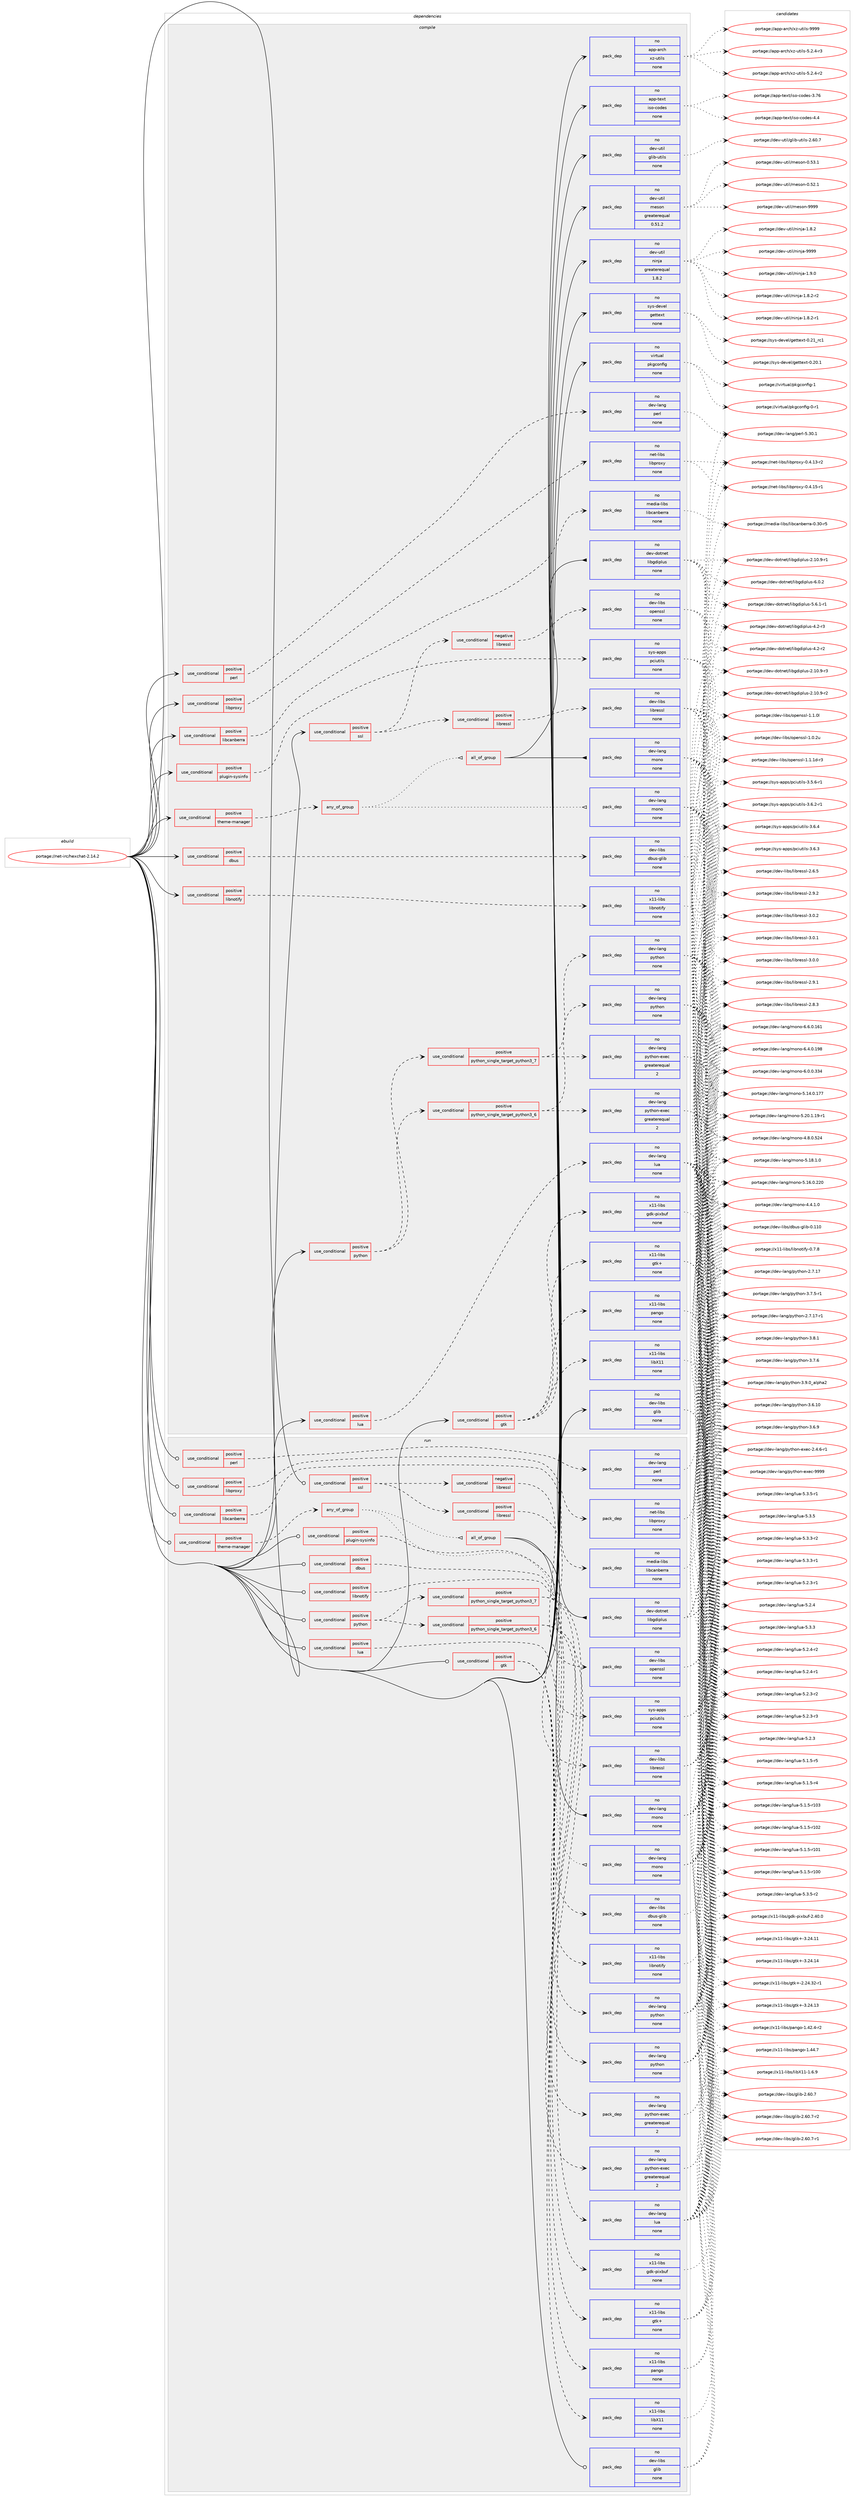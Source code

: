 digraph prolog {

# *************
# Graph options
# *************

newrank=true;
concentrate=true;
compound=true;
graph [rankdir=LR,fontname=Helvetica,fontsize=10,ranksep=1.5];#, ranksep=2.5, nodesep=0.2];
edge  [arrowhead=vee];
node  [fontname=Helvetica,fontsize=10];

# **********
# The ebuild
# **********

subgraph cluster_leftcol {
color=gray;
rank=same;
label=<<i>ebuild</i>>;
id [label="portage://net-irc/hexchat-2.14.2", color=red, width=4, href="../net-irc/hexchat-2.14.2.svg"];
}

# ****************
# The dependencies
# ****************

subgraph cluster_midcol {
color=gray;
label=<<i>dependencies</i>>;
subgraph cluster_compile {
fillcolor="#eeeeee";
style=filled;
label=<<i>compile</i>>;
subgraph cond21142 {
dependency94223 [label=<<TABLE BORDER="0" CELLBORDER="1" CELLSPACING="0" CELLPADDING="4"><TR><TD ROWSPAN="3" CELLPADDING="10">use_conditional</TD></TR><TR><TD>positive</TD></TR><TR><TD>dbus</TD></TR></TABLE>>, shape=none, color=red];
subgraph pack71315 {
dependency94224 [label=<<TABLE BORDER="0" CELLBORDER="1" CELLSPACING="0" CELLPADDING="4" WIDTH="220"><TR><TD ROWSPAN="6" CELLPADDING="30">pack_dep</TD></TR><TR><TD WIDTH="110">no</TD></TR><TR><TD>dev-libs</TD></TR><TR><TD>dbus-glib</TD></TR><TR><TD>none</TD></TR><TR><TD></TD></TR></TABLE>>, shape=none, color=blue];
}
dependency94223:e -> dependency94224:w [weight=20,style="dashed",arrowhead="vee"];
}
id:e -> dependency94223:w [weight=20,style="solid",arrowhead="vee"];
subgraph cond21143 {
dependency94225 [label=<<TABLE BORDER="0" CELLBORDER="1" CELLSPACING="0" CELLPADDING="4"><TR><TD ROWSPAN="3" CELLPADDING="10">use_conditional</TD></TR><TR><TD>positive</TD></TR><TR><TD>gtk</TD></TR></TABLE>>, shape=none, color=red];
subgraph pack71316 {
dependency94226 [label=<<TABLE BORDER="0" CELLBORDER="1" CELLSPACING="0" CELLPADDING="4" WIDTH="220"><TR><TD ROWSPAN="6" CELLPADDING="30">pack_dep</TD></TR><TR><TD WIDTH="110">no</TD></TR><TR><TD>x11-libs</TD></TR><TR><TD>gdk-pixbuf</TD></TR><TR><TD>none</TD></TR><TR><TD></TD></TR></TABLE>>, shape=none, color=blue];
}
dependency94225:e -> dependency94226:w [weight=20,style="dashed",arrowhead="vee"];
subgraph pack71317 {
dependency94227 [label=<<TABLE BORDER="0" CELLBORDER="1" CELLSPACING="0" CELLPADDING="4" WIDTH="220"><TR><TD ROWSPAN="6" CELLPADDING="30">pack_dep</TD></TR><TR><TD WIDTH="110">no</TD></TR><TR><TD>x11-libs</TD></TR><TR><TD>gtk+</TD></TR><TR><TD>none</TD></TR><TR><TD></TD></TR></TABLE>>, shape=none, color=blue];
}
dependency94225:e -> dependency94227:w [weight=20,style="dashed",arrowhead="vee"];
subgraph pack71318 {
dependency94228 [label=<<TABLE BORDER="0" CELLBORDER="1" CELLSPACING="0" CELLPADDING="4" WIDTH="220"><TR><TD ROWSPAN="6" CELLPADDING="30">pack_dep</TD></TR><TR><TD WIDTH="110">no</TD></TR><TR><TD>x11-libs</TD></TR><TR><TD>libX11</TD></TR><TR><TD>none</TD></TR><TR><TD></TD></TR></TABLE>>, shape=none, color=blue];
}
dependency94225:e -> dependency94228:w [weight=20,style="dashed",arrowhead="vee"];
subgraph pack71319 {
dependency94229 [label=<<TABLE BORDER="0" CELLBORDER="1" CELLSPACING="0" CELLPADDING="4" WIDTH="220"><TR><TD ROWSPAN="6" CELLPADDING="30">pack_dep</TD></TR><TR><TD WIDTH="110">no</TD></TR><TR><TD>x11-libs</TD></TR><TR><TD>pango</TD></TR><TR><TD>none</TD></TR><TR><TD></TD></TR></TABLE>>, shape=none, color=blue];
}
dependency94225:e -> dependency94229:w [weight=20,style="dashed",arrowhead="vee"];
}
id:e -> dependency94225:w [weight=20,style="solid",arrowhead="vee"];
subgraph cond21144 {
dependency94230 [label=<<TABLE BORDER="0" CELLBORDER="1" CELLSPACING="0" CELLPADDING="4"><TR><TD ROWSPAN="3" CELLPADDING="10">use_conditional</TD></TR><TR><TD>positive</TD></TR><TR><TD>libcanberra</TD></TR></TABLE>>, shape=none, color=red];
subgraph pack71320 {
dependency94231 [label=<<TABLE BORDER="0" CELLBORDER="1" CELLSPACING="0" CELLPADDING="4" WIDTH="220"><TR><TD ROWSPAN="6" CELLPADDING="30">pack_dep</TD></TR><TR><TD WIDTH="110">no</TD></TR><TR><TD>media-libs</TD></TR><TR><TD>libcanberra</TD></TR><TR><TD>none</TD></TR><TR><TD></TD></TR></TABLE>>, shape=none, color=blue];
}
dependency94230:e -> dependency94231:w [weight=20,style="dashed",arrowhead="vee"];
}
id:e -> dependency94230:w [weight=20,style="solid",arrowhead="vee"];
subgraph cond21145 {
dependency94232 [label=<<TABLE BORDER="0" CELLBORDER="1" CELLSPACING="0" CELLPADDING="4"><TR><TD ROWSPAN="3" CELLPADDING="10">use_conditional</TD></TR><TR><TD>positive</TD></TR><TR><TD>libnotify</TD></TR></TABLE>>, shape=none, color=red];
subgraph pack71321 {
dependency94233 [label=<<TABLE BORDER="0" CELLBORDER="1" CELLSPACING="0" CELLPADDING="4" WIDTH="220"><TR><TD ROWSPAN="6" CELLPADDING="30">pack_dep</TD></TR><TR><TD WIDTH="110">no</TD></TR><TR><TD>x11-libs</TD></TR><TR><TD>libnotify</TD></TR><TR><TD>none</TD></TR><TR><TD></TD></TR></TABLE>>, shape=none, color=blue];
}
dependency94232:e -> dependency94233:w [weight=20,style="dashed",arrowhead="vee"];
}
id:e -> dependency94232:w [weight=20,style="solid",arrowhead="vee"];
subgraph cond21146 {
dependency94234 [label=<<TABLE BORDER="0" CELLBORDER="1" CELLSPACING="0" CELLPADDING="4"><TR><TD ROWSPAN="3" CELLPADDING="10">use_conditional</TD></TR><TR><TD>positive</TD></TR><TR><TD>libproxy</TD></TR></TABLE>>, shape=none, color=red];
subgraph pack71322 {
dependency94235 [label=<<TABLE BORDER="0" CELLBORDER="1" CELLSPACING="0" CELLPADDING="4" WIDTH="220"><TR><TD ROWSPAN="6" CELLPADDING="30">pack_dep</TD></TR><TR><TD WIDTH="110">no</TD></TR><TR><TD>net-libs</TD></TR><TR><TD>libproxy</TD></TR><TR><TD>none</TD></TR><TR><TD></TD></TR></TABLE>>, shape=none, color=blue];
}
dependency94234:e -> dependency94235:w [weight=20,style="dashed",arrowhead="vee"];
}
id:e -> dependency94234:w [weight=20,style="solid",arrowhead="vee"];
subgraph cond21147 {
dependency94236 [label=<<TABLE BORDER="0" CELLBORDER="1" CELLSPACING="0" CELLPADDING="4"><TR><TD ROWSPAN="3" CELLPADDING="10">use_conditional</TD></TR><TR><TD>positive</TD></TR><TR><TD>lua</TD></TR></TABLE>>, shape=none, color=red];
subgraph pack71323 {
dependency94237 [label=<<TABLE BORDER="0" CELLBORDER="1" CELLSPACING="0" CELLPADDING="4" WIDTH="220"><TR><TD ROWSPAN="6" CELLPADDING="30">pack_dep</TD></TR><TR><TD WIDTH="110">no</TD></TR><TR><TD>dev-lang</TD></TR><TR><TD>lua</TD></TR><TR><TD>none</TD></TR><TR><TD></TD></TR></TABLE>>, shape=none, color=blue];
}
dependency94236:e -> dependency94237:w [weight=20,style="dashed",arrowhead="vee"];
}
id:e -> dependency94236:w [weight=20,style="solid",arrowhead="vee"];
subgraph cond21148 {
dependency94238 [label=<<TABLE BORDER="0" CELLBORDER="1" CELLSPACING="0" CELLPADDING="4"><TR><TD ROWSPAN="3" CELLPADDING="10">use_conditional</TD></TR><TR><TD>positive</TD></TR><TR><TD>perl</TD></TR></TABLE>>, shape=none, color=red];
subgraph pack71324 {
dependency94239 [label=<<TABLE BORDER="0" CELLBORDER="1" CELLSPACING="0" CELLPADDING="4" WIDTH="220"><TR><TD ROWSPAN="6" CELLPADDING="30">pack_dep</TD></TR><TR><TD WIDTH="110">no</TD></TR><TR><TD>dev-lang</TD></TR><TR><TD>perl</TD></TR><TR><TD>none</TD></TR><TR><TD></TD></TR></TABLE>>, shape=none, color=blue];
}
dependency94238:e -> dependency94239:w [weight=20,style="dashed",arrowhead="vee"];
}
id:e -> dependency94238:w [weight=20,style="solid",arrowhead="vee"];
subgraph cond21149 {
dependency94240 [label=<<TABLE BORDER="0" CELLBORDER="1" CELLSPACING="0" CELLPADDING="4"><TR><TD ROWSPAN="3" CELLPADDING="10">use_conditional</TD></TR><TR><TD>positive</TD></TR><TR><TD>plugin-sysinfo</TD></TR></TABLE>>, shape=none, color=red];
subgraph pack71325 {
dependency94241 [label=<<TABLE BORDER="0" CELLBORDER="1" CELLSPACING="0" CELLPADDING="4" WIDTH="220"><TR><TD ROWSPAN="6" CELLPADDING="30">pack_dep</TD></TR><TR><TD WIDTH="110">no</TD></TR><TR><TD>sys-apps</TD></TR><TR><TD>pciutils</TD></TR><TR><TD>none</TD></TR><TR><TD></TD></TR></TABLE>>, shape=none, color=blue];
}
dependency94240:e -> dependency94241:w [weight=20,style="dashed",arrowhead="vee"];
}
id:e -> dependency94240:w [weight=20,style="solid",arrowhead="vee"];
subgraph cond21150 {
dependency94242 [label=<<TABLE BORDER="0" CELLBORDER="1" CELLSPACING="0" CELLPADDING="4"><TR><TD ROWSPAN="3" CELLPADDING="10">use_conditional</TD></TR><TR><TD>positive</TD></TR><TR><TD>python</TD></TR></TABLE>>, shape=none, color=red];
subgraph cond21151 {
dependency94243 [label=<<TABLE BORDER="0" CELLBORDER="1" CELLSPACING="0" CELLPADDING="4"><TR><TD ROWSPAN="3" CELLPADDING="10">use_conditional</TD></TR><TR><TD>positive</TD></TR><TR><TD>python_single_target_python3_6</TD></TR></TABLE>>, shape=none, color=red];
subgraph pack71326 {
dependency94244 [label=<<TABLE BORDER="0" CELLBORDER="1" CELLSPACING="0" CELLPADDING="4" WIDTH="220"><TR><TD ROWSPAN="6" CELLPADDING="30">pack_dep</TD></TR><TR><TD WIDTH="110">no</TD></TR><TR><TD>dev-lang</TD></TR><TR><TD>python</TD></TR><TR><TD>none</TD></TR><TR><TD></TD></TR></TABLE>>, shape=none, color=blue];
}
dependency94243:e -> dependency94244:w [weight=20,style="dashed",arrowhead="vee"];
subgraph pack71327 {
dependency94245 [label=<<TABLE BORDER="0" CELLBORDER="1" CELLSPACING="0" CELLPADDING="4" WIDTH="220"><TR><TD ROWSPAN="6" CELLPADDING="30">pack_dep</TD></TR><TR><TD WIDTH="110">no</TD></TR><TR><TD>dev-lang</TD></TR><TR><TD>python-exec</TD></TR><TR><TD>greaterequal</TD></TR><TR><TD>2</TD></TR></TABLE>>, shape=none, color=blue];
}
dependency94243:e -> dependency94245:w [weight=20,style="dashed",arrowhead="vee"];
}
dependency94242:e -> dependency94243:w [weight=20,style="dashed",arrowhead="vee"];
subgraph cond21152 {
dependency94246 [label=<<TABLE BORDER="0" CELLBORDER="1" CELLSPACING="0" CELLPADDING="4"><TR><TD ROWSPAN="3" CELLPADDING="10">use_conditional</TD></TR><TR><TD>positive</TD></TR><TR><TD>python_single_target_python3_7</TD></TR></TABLE>>, shape=none, color=red];
subgraph pack71328 {
dependency94247 [label=<<TABLE BORDER="0" CELLBORDER="1" CELLSPACING="0" CELLPADDING="4" WIDTH="220"><TR><TD ROWSPAN="6" CELLPADDING="30">pack_dep</TD></TR><TR><TD WIDTH="110">no</TD></TR><TR><TD>dev-lang</TD></TR><TR><TD>python</TD></TR><TR><TD>none</TD></TR><TR><TD></TD></TR></TABLE>>, shape=none, color=blue];
}
dependency94246:e -> dependency94247:w [weight=20,style="dashed",arrowhead="vee"];
subgraph pack71329 {
dependency94248 [label=<<TABLE BORDER="0" CELLBORDER="1" CELLSPACING="0" CELLPADDING="4" WIDTH="220"><TR><TD ROWSPAN="6" CELLPADDING="30">pack_dep</TD></TR><TR><TD WIDTH="110">no</TD></TR><TR><TD>dev-lang</TD></TR><TR><TD>python-exec</TD></TR><TR><TD>greaterequal</TD></TR><TR><TD>2</TD></TR></TABLE>>, shape=none, color=blue];
}
dependency94246:e -> dependency94248:w [weight=20,style="dashed",arrowhead="vee"];
}
dependency94242:e -> dependency94246:w [weight=20,style="dashed",arrowhead="vee"];
}
id:e -> dependency94242:w [weight=20,style="solid",arrowhead="vee"];
subgraph cond21153 {
dependency94249 [label=<<TABLE BORDER="0" CELLBORDER="1" CELLSPACING="0" CELLPADDING="4"><TR><TD ROWSPAN="3" CELLPADDING="10">use_conditional</TD></TR><TR><TD>positive</TD></TR><TR><TD>ssl</TD></TR></TABLE>>, shape=none, color=red];
subgraph cond21154 {
dependency94250 [label=<<TABLE BORDER="0" CELLBORDER="1" CELLSPACING="0" CELLPADDING="4"><TR><TD ROWSPAN="3" CELLPADDING="10">use_conditional</TD></TR><TR><TD>negative</TD></TR><TR><TD>libressl</TD></TR></TABLE>>, shape=none, color=red];
subgraph pack71330 {
dependency94251 [label=<<TABLE BORDER="0" CELLBORDER="1" CELLSPACING="0" CELLPADDING="4" WIDTH="220"><TR><TD ROWSPAN="6" CELLPADDING="30">pack_dep</TD></TR><TR><TD WIDTH="110">no</TD></TR><TR><TD>dev-libs</TD></TR><TR><TD>openssl</TD></TR><TR><TD>none</TD></TR><TR><TD></TD></TR></TABLE>>, shape=none, color=blue];
}
dependency94250:e -> dependency94251:w [weight=20,style="dashed",arrowhead="vee"];
}
dependency94249:e -> dependency94250:w [weight=20,style="dashed",arrowhead="vee"];
subgraph cond21155 {
dependency94252 [label=<<TABLE BORDER="0" CELLBORDER="1" CELLSPACING="0" CELLPADDING="4"><TR><TD ROWSPAN="3" CELLPADDING="10">use_conditional</TD></TR><TR><TD>positive</TD></TR><TR><TD>libressl</TD></TR></TABLE>>, shape=none, color=red];
subgraph pack71331 {
dependency94253 [label=<<TABLE BORDER="0" CELLBORDER="1" CELLSPACING="0" CELLPADDING="4" WIDTH="220"><TR><TD ROWSPAN="6" CELLPADDING="30">pack_dep</TD></TR><TR><TD WIDTH="110">no</TD></TR><TR><TD>dev-libs</TD></TR><TR><TD>libressl</TD></TR><TR><TD>none</TD></TR><TR><TD></TD></TR></TABLE>>, shape=none, color=blue];
}
dependency94252:e -> dependency94253:w [weight=20,style="dashed",arrowhead="vee"];
}
dependency94249:e -> dependency94252:w [weight=20,style="dashed",arrowhead="vee"];
}
id:e -> dependency94249:w [weight=20,style="solid",arrowhead="vee"];
subgraph cond21156 {
dependency94254 [label=<<TABLE BORDER="0" CELLBORDER="1" CELLSPACING="0" CELLPADDING="4"><TR><TD ROWSPAN="3" CELLPADDING="10">use_conditional</TD></TR><TR><TD>positive</TD></TR><TR><TD>theme-manager</TD></TR></TABLE>>, shape=none, color=red];
subgraph any1685 {
dependency94255 [label=<<TABLE BORDER="0" CELLBORDER="1" CELLSPACING="0" CELLPADDING="4"><TR><TD CELLPADDING="10">any_of_group</TD></TR></TABLE>>, shape=none, color=red];subgraph all84 {
dependency94256 [label=<<TABLE BORDER="0" CELLBORDER="1" CELLSPACING="0" CELLPADDING="4"><TR><TD CELLPADDING="10">all_of_group</TD></TR></TABLE>>, shape=none, color=red];subgraph pack71332 {
dependency94257 [label=<<TABLE BORDER="0" CELLBORDER="1" CELLSPACING="0" CELLPADDING="4" WIDTH="220"><TR><TD ROWSPAN="6" CELLPADDING="30">pack_dep</TD></TR><TR><TD WIDTH="110">no</TD></TR><TR><TD>dev-lang</TD></TR><TR><TD>mono</TD></TR><TR><TD>none</TD></TR><TR><TD></TD></TR></TABLE>>, shape=none, color=blue];
}
dependency94256:e -> dependency94257:w [weight=20,style="solid",arrowhead="inv"];
subgraph pack71333 {
dependency94258 [label=<<TABLE BORDER="0" CELLBORDER="1" CELLSPACING="0" CELLPADDING="4" WIDTH="220"><TR><TD ROWSPAN="6" CELLPADDING="30">pack_dep</TD></TR><TR><TD WIDTH="110">no</TD></TR><TR><TD>dev-dotnet</TD></TR><TR><TD>libgdiplus</TD></TR><TR><TD>none</TD></TR><TR><TD></TD></TR></TABLE>>, shape=none, color=blue];
}
dependency94256:e -> dependency94258:w [weight=20,style="solid",arrowhead="inv"];
}
dependency94255:e -> dependency94256:w [weight=20,style="dotted",arrowhead="oinv"];
subgraph pack71334 {
dependency94259 [label=<<TABLE BORDER="0" CELLBORDER="1" CELLSPACING="0" CELLPADDING="4" WIDTH="220"><TR><TD ROWSPAN="6" CELLPADDING="30">pack_dep</TD></TR><TR><TD WIDTH="110">no</TD></TR><TR><TD>dev-lang</TD></TR><TR><TD>mono</TD></TR><TR><TD>none</TD></TR><TR><TD></TD></TR></TABLE>>, shape=none, color=blue];
}
dependency94255:e -> dependency94259:w [weight=20,style="dotted",arrowhead="oinv"];
}
dependency94254:e -> dependency94255:w [weight=20,style="dashed",arrowhead="vee"];
}
id:e -> dependency94254:w [weight=20,style="solid",arrowhead="vee"];
subgraph pack71335 {
dependency94260 [label=<<TABLE BORDER="0" CELLBORDER="1" CELLSPACING="0" CELLPADDING="4" WIDTH="220"><TR><TD ROWSPAN="6" CELLPADDING="30">pack_dep</TD></TR><TR><TD WIDTH="110">no</TD></TR><TR><TD>app-arch</TD></TR><TR><TD>xz-utils</TD></TR><TR><TD>none</TD></TR><TR><TD></TD></TR></TABLE>>, shape=none, color=blue];
}
id:e -> dependency94260:w [weight=20,style="solid",arrowhead="vee"];
subgraph pack71336 {
dependency94261 [label=<<TABLE BORDER="0" CELLBORDER="1" CELLSPACING="0" CELLPADDING="4" WIDTH="220"><TR><TD ROWSPAN="6" CELLPADDING="30">pack_dep</TD></TR><TR><TD WIDTH="110">no</TD></TR><TR><TD>app-text</TD></TR><TR><TD>iso-codes</TD></TR><TR><TD>none</TD></TR><TR><TD></TD></TR></TABLE>>, shape=none, color=blue];
}
id:e -> dependency94261:w [weight=20,style="solid",arrowhead="vee"];
subgraph pack71337 {
dependency94262 [label=<<TABLE BORDER="0" CELLBORDER="1" CELLSPACING="0" CELLPADDING="4" WIDTH="220"><TR><TD ROWSPAN="6" CELLPADDING="30">pack_dep</TD></TR><TR><TD WIDTH="110">no</TD></TR><TR><TD>dev-libs</TD></TR><TR><TD>glib</TD></TR><TR><TD>none</TD></TR><TR><TD></TD></TR></TABLE>>, shape=none, color=blue];
}
id:e -> dependency94262:w [weight=20,style="solid",arrowhead="vee"];
subgraph pack71338 {
dependency94263 [label=<<TABLE BORDER="0" CELLBORDER="1" CELLSPACING="0" CELLPADDING="4" WIDTH="220"><TR><TD ROWSPAN="6" CELLPADDING="30">pack_dep</TD></TR><TR><TD WIDTH="110">no</TD></TR><TR><TD>dev-util</TD></TR><TR><TD>glib-utils</TD></TR><TR><TD>none</TD></TR><TR><TD></TD></TR></TABLE>>, shape=none, color=blue];
}
id:e -> dependency94263:w [weight=20,style="solid",arrowhead="vee"];
subgraph pack71339 {
dependency94264 [label=<<TABLE BORDER="0" CELLBORDER="1" CELLSPACING="0" CELLPADDING="4" WIDTH="220"><TR><TD ROWSPAN="6" CELLPADDING="30">pack_dep</TD></TR><TR><TD WIDTH="110">no</TD></TR><TR><TD>dev-util</TD></TR><TR><TD>meson</TD></TR><TR><TD>greaterequal</TD></TR><TR><TD>0.51.2</TD></TR></TABLE>>, shape=none, color=blue];
}
id:e -> dependency94264:w [weight=20,style="solid",arrowhead="vee"];
subgraph pack71340 {
dependency94265 [label=<<TABLE BORDER="0" CELLBORDER="1" CELLSPACING="0" CELLPADDING="4" WIDTH="220"><TR><TD ROWSPAN="6" CELLPADDING="30">pack_dep</TD></TR><TR><TD WIDTH="110">no</TD></TR><TR><TD>dev-util</TD></TR><TR><TD>ninja</TD></TR><TR><TD>greaterequal</TD></TR><TR><TD>1.8.2</TD></TR></TABLE>>, shape=none, color=blue];
}
id:e -> dependency94265:w [weight=20,style="solid",arrowhead="vee"];
subgraph pack71341 {
dependency94266 [label=<<TABLE BORDER="0" CELLBORDER="1" CELLSPACING="0" CELLPADDING="4" WIDTH="220"><TR><TD ROWSPAN="6" CELLPADDING="30">pack_dep</TD></TR><TR><TD WIDTH="110">no</TD></TR><TR><TD>sys-devel</TD></TR><TR><TD>gettext</TD></TR><TR><TD>none</TD></TR><TR><TD></TD></TR></TABLE>>, shape=none, color=blue];
}
id:e -> dependency94266:w [weight=20,style="solid",arrowhead="vee"];
subgraph pack71342 {
dependency94267 [label=<<TABLE BORDER="0" CELLBORDER="1" CELLSPACING="0" CELLPADDING="4" WIDTH="220"><TR><TD ROWSPAN="6" CELLPADDING="30">pack_dep</TD></TR><TR><TD WIDTH="110">no</TD></TR><TR><TD>virtual</TD></TR><TR><TD>pkgconfig</TD></TR><TR><TD>none</TD></TR><TR><TD></TD></TR></TABLE>>, shape=none, color=blue];
}
id:e -> dependency94267:w [weight=20,style="solid",arrowhead="vee"];
}
subgraph cluster_compileandrun {
fillcolor="#eeeeee";
style=filled;
label=<<i>compile and run</i>>;
}
subgraph cluster_run {
fillcolor="#eeeeee";
style=filled;
label=<<i>run</i>>;
subgraph cond21157 {
dependency94268 [label=<<TABLE BORDER="0" CELLBORDER="1" CELLSPACING="0" CELLPADDING="4"><TR><TD ROWSPAN="3" CELLPADDING="10">use_conditional</TD></TR><TR><TD>positive</TD></TR><TR><TD>dbus</TD></TR></TABLE>>, shape=none, color=red];
subgraph pack71343 {
dependency94269 [label=<<TABLE BORDER="0" CELLBORDER="1" CELLSPACING="0" CELLPADDING="4" WIDTH="220"><TR><TD ROWSPAN="6" CELLPADDING="30">pack_dep</TD></TR><TR><TD WIDTH="110">no</TD></TR><TR><TD>dev-libs</TD></TR><TR><TD>dbus-glib</TD></TR><TR><TD>none</TD></TR><TR><TD></TD></TR></TABLE>>, shape=none, color=blue];
}
dependency94268:e -> dependency94269:w [weight=20,style="dashed",arrowhead="vee"];
}
id:e -> dependency94268:w [weight=20,style="solid",arrowhead="odot"];
subgraph cond21158 {
dependency94270 [label=<<TABLE BORDER="0" CELLBORDER="1" CELLSPACING="0" CELLPADDING="4"><TR><TD ROWSPAN="3" CELLPADDING="10">use_conditional</TD></TR><TR><TD>positive</TD></TR><TR><TD>gtk</TD></TR></TABLE>>, shape=none, color=red];
subgraph pack71344 {
dependency94271 [label=<<TABLE BORDER="0" CELLBORDER="1" CELLSPACING="0" CELLPADDING="4" WIDTH="220"><TR><TD ROWSPAN="6" CELLPADDING="30">pack_dep</TD></TR><TR><TD WIDTH="110">no</TD></TR><TR><TD>x11-libs</TD></TR><TR><TD>gdk-pixbuf</TD></TR><TR><TD>none</TD></TR><TR><TD></TD></TR></TABLE>>, shape=none, color=blue];
}
dependency94270:e -> dependency94271:w [weight=20,style="dashed",arrowhead="vee"];
subgraph pack71345 {
dependency94272 [label=<<TABLE BORDER="0" CELLBORDER="1" CELLSPACING="0" CELLPADDING="4" WIDTH="220"><TR><TD ROWSPAN="6" CELLPADDING="30">pack_dep</TD></TR><TR><TD WIDTH="110">no</TD></TR><TR><TD>x11-libs</TD></TR><TR><TD>gtk+</TD></TR><TR><TD>none</TD></TR><TR><TD></TD></TR></TABLE>>, shape=none, color=blue];
}
dependency94270:e -> dependency94272:w [weight=20,style="dashed",arrowhead="vee"];
subgraph pack71346 {
dependency94273 [label=<<TABLE BORDER="0" CELLBORDER="1" CELLSPACING="0" CELLPADDING="4" WIDTH="220"><TR><TD ROWSPAN="6" CELLPADDING="30">pack_dep</TD></TR><TR><TD WIDTH="110">no</TD></TR><TR><TD>x11-libs</TD></TR><TR><TD>libX11</TD></TR><TR><TD>none</TD></TR><TR><TD></TD></TR></TABLE>>, shape=none, color=blue];
}
dependency94270:e -> dependency94273:w [weight=20,style="dashed",arrowhead="vee"];
subgraph pack71347 {
dependency94274 [label=<<TABLE BORDER="0" CELLBORDER="1" CELLSPACING="0" CELLPADDING="4" WIDTH="220"><TR><TD ROWSPAN="6" CELLPADDING="30">pack_dep</TD></TR><TR><TD WIDTH="110">no</TD></TR><TR><TD>x11-libs</TD></TR><TR><TD>pango</TD></TR><TR><TD>none</TD></TR><TR><TD></TD></TR></TABLE>>, shape=none, color=blue];
}
dependency94270:e -> dependency94274:w [weight=20,style="dashed",arrowhead="vee"];
}
id:e -> dependency94270:w [weight=20,style="solid",arrowhead="odot"];
subgraph cond21159 {
dependency94275 [label=<<TABLE BORDER="0" CELLBORDER="1" CELLSPACING="0" CELLPADDING="4"><TR><TD ROWSPAN="3" CELLPADDING="10">use_conditional</TD></TR><TR><TD>positive</TD></TR><TR><TD>libcanberra</TD></TR></TABLE>>, shape=none, color=red];
subgraph pack71348 {
dependency94276 [label=<<TABLE BORDER="0" CELLBORDER="1" CELLSPACING="0" CELLPADDING="4" WIDTH="220"><TR><TD ROWSPAN="6" CELLPADDING="30">pack_dep</TD></TR><TR><TD WIDTH="110">no</TD></TR><TR><TD>media-libs</TD></TR><TR><TD>libcanberra</TD></TR><TR><TD>none</TD></TR><TR><TD></TD></TR></TABLE>>, shape=none, color=blue];
}
dependency94275:e -> dependency94276:w [weight=20,style="dashed",arrowhead="vee"];
}
id:e -> dependency94275:w [weight=20,style="solid",arrowhead="odot"];
subgraph cond21160 {
dependency94277 [label=<<TABLE BORDER="0" CELLBORDER="1" CELLSPACING="0" CELLPADDING="4"><TR><TD ROWSPAN="3" CELLPADDING="10">use_conditional</TD></TR><TR><TD>positive</TD></TR><TR><TD>libnotify</TD></TR></TABLE>>, shape=none, color=red];
subgraph pack71349 {
dependency94278 [label=<<TABLE BORDER="0" CELLBORDER="1" CELLSPACING="0" CELLPADDING="4" WIDTH="220"><TR><TD ROWSPAN="6" CELLPADDING="30">pack_dep</TD></TR><TR><TD WIDTH="110">no</TD></TR><TR><TD>x11-libs</TD></TR><TR><TD>libnotify</TD></TR><TR><TD>none</TD></TR><TR><TD></TD></TR></TABLE>>, shape=none, color=blue];
}
dependency94277:e -> dependency94278:w [weight=20,style="dashed",arrowhead="vee"];
}
id:e -> dependency94277:w [weight=20,style="solid",arrowhead="odot"];
subgraph cond21161 {
dependency94279 [label=<<TABLE BORDER="0" CELLBORDER="1" CELLSPACING="0" CELLPADDING="4"><TR><TD ROWSPAN="3" CELLPADDING="10">use_conditional</TD></TR><TR><TD>positive</TD></TR><TR><TD>libproxy</TD></TR></TABLE>>, shape=none, color=red];
subgraph pack71350 {
dependency94280 [label=<<TABLE BORDER="0" CELLBORDER="1" CELLSPACING="0" CELLPADDING="4" WIDTH="220"><TR><TD ROWSPAN="6" CELLPADDING="30">pack_dep</TD></TR><TR><TD WIDTH="110">no</TD></TR><TR><TD>net-libs</TD></TR><TR><TD>libproxy</TD></TR><TR><TD>none</TD></TR><TR><TD></TD></TR></TABLE>>, shape=none, color=blue];
}
dependency94279:e -> dependency94280:w [weight=20,style="dashed",arrowhead="vee"];
}
id:e -> dependency94279:w [weight=20,style="solid",arrowhead="odot"];
subgraph cond21162 {
dependency94281 [label=<<TABLE BORDER="0" CELLBORDER="1" CELLSPACING="0" CELLPADDING="4"><TR><TD ROWSPAN="3" CELLPADDING="10">use_conditional</TD></TR><TR><TD>positive</TD></TR><TR><TD>lua</TD></TR></TABLE>>, shape=none, color=red];
subgraph pack71351 {
dependency94282 [label=<<TABLE BORDER="0" CELLBORDER="1" CELLSPACING="0" CELLPADDING="4" WIDTH="220"><TR><TD ROWSPAN="6" CELLPADDING="30">pack_dep</TD></TR><TR><TD WIDTH="110">no</TD></TR><TR><TD>dev-lang</TD></TR><TR><TD>lua</TD></TR><TR><TD>none</TD></TR><TR><TD></TD></TR></TABLE>>, shape=none, color=blue];
}
dependency94281:e -> dependency94282:w [weight=20,style="dashed",arrowhead="vee"];
}
id:e -> dependency94281:w [weight=20,style="solid",arrowhead="odot"];
subgraph cond21163 {
dependency94283 [label=<<TABLE BORDER="0" CELLBORDER="1" CELLSPACING="0" CELLPADDING="4"><TR><TD ROWSPAN="3" CELLPADDING="10">use_conditional</TD></TR><TR><TD>positive</TD></TR><TR><TD>perl</TD></TR></TABLE>>, shape=none, color=red];
subgraph pack71352 {
dependency94284 [label=<<TABLE BORDER="0" CELLBORDER="1" CELLSPACING="0" CELLPADDING="4" WIDTH="220"><TR><TD ROWSPAN="6" CELLPADDING="30">pack_dep</TD></TR><TR><TD WIDTH="110">no</TD></TR><TR><TD>dev-lang</TD></TR><TR><TD>perl</TD></TR><TR><TD>none</TD></TR><TR><TD></TD></TR></TABLE>>, shape=none, color=blue];
}
dependency94283:e -> dependency94284:w [weight=20,style="dashed",arrowhead="vee"];
}
id:e -> dependency94283:w [weight=20,style="solid",arrowhead="odot"];
subgraph cond21164 {
dependency94285 [label=<<TABLE BORDER="0" CELLBORDER="1" CELLSPACING="0" CELLPADDING="4"><TR><TD ROWSPAN="3" CELLPADDING="10">use_conditional</TD></TR><TR><TD>positive</TD></TR><TR><TD>plugin-sysinfo</TD></TR></TABLE>>, shape=none, color=red];
subgraph pack71353 {
dependency94286 [label=<<TABLE BORDER="0" CELLBORDER="1" CELLSPACING="0" CELLPADDING="4" WIDTH="220"><TR><TD ROWSPAN="6" CELLPADDING="30">pack_dep</TD></TR><TR><TD WIDTH="110">no</TD></TR><TR><TD>sys-apps</TD></TR><TR><TD>pciutils</TD></TR><TR><TD>none</TD></TR><TR><TD></TD></TR></TABLE>>, shape=none, color=blue];
}
dependency94285:e -> dependency94286:w [weight=20,style="dashed",arrowhead="vee"];
}
id:e -> dependency94285:w [weight=20,style="solid",arrowhead="odot"];
subgraph cond21165 {
dependency94287 [label=<<TABLE BORDER="0" CELLBORDER="1" CELLSPACING="0" CELLPADDING="4"><TR><TD ROWSPAN="3" CELLPADDING="10">use_conditional</TD></TR><TR><TD>positive</TD></TR><TR><TD>python</TD></TR></TABLE>>, shape=none, color=red];
subgraph cond21166 {
dependency94288 [label=<<TABLE BORDER="0" CELLBORDER="1" CELLSPACING="0" CELLPADDING="4"><TR><TD ROWSPAN="3" CELLPADDING="10">use_conditional</TD></TR><TR><TD>positive</TD></TR><TR><TD>python_single_target_python3_6</TD></TR></TABLE>>, shape=none, color=red];
subgraph pack71354 {
dependency94289 [label=<<TABLE BORDER="0" CELLBORDER="1" CELLSPACING="0" CELLPADDING="4" WIDTH="220"><TR><TD ROWSPAN="6" CELLPADDING="30">pack_dep</TD></TR><TR><TD WIDTH="110">no</TD></TR><TR><TD>dev-lang</TD></TR><TR><TD>python</TD></TR><TR><TD>none</TD></TR><TR><TD></TD></TR></TABLE>>, shape=none, color=blue];
}
dependency94288:e -> dependency94289:w [weight=20,style="dashed",arrowhead="vee"];
subgraph pack71355 {
dependency94290 [label=<<TABLE BORDER="0" CELLBORDER="1" CELLSPACING="0" CELLPADDING="4" WIDTH="220"><TR><TD ROWSPAN="6" CELLPADDING="30">pack_dep</TD></TR><TR><TD WIDTH="110">no</TD></TR><TR><TD>dev-lang</TD></TR><TR><TD>python-exec</TD></TR><TR><TD>greaterequal</TD></TR><TR><TD>2</TD></TR></TABLE>>, shape=none, color=blue];
}
dependency94288:e -> dependency94290:w [weight=20,style="dashed",arrowhead="vee"];
}
dependency94287:e -> dependency94288:w [weight=20,style="dashed",arrowhead="vee"];
subgraph cond21167 {
dependency94291 [label=<<TABLE BORDER="0" CELLBORDER="1" CELLSPACING="0" CELLPADDING="4"><TR><TD ROWSPAN="3" CELLPADDING="10">use_conditional</TD></TR><TR><TD>positive</TD></TR><TR><TD>python_single_target_python3_7</TD></TR></TABLE>>, shape=none, color=red];
subgraph pack71356 {
dependency94292 [label=<<TABLE BORDER="0" CELLBORDER="1" CELLSPACING="0" CELLPADDING="4" WIDTH="220"><TR><TD ROWSPAN="6" CELLPADDING="30">pack_dep</TD></TR><TR><TD WIDTH="110">no</TD></TR><TR><TD>dev-lang</TD></TR><TR><TD>python</TD></TR><TR><TD>none</TD></TR><TR><TD></TD></TR></TABLE>>, shape=none, color=blue];
}
dependency94291:e -> dependency94292:w [weight=20,style="dashed",arrowhead="vee"];
subgraph pack71357 {
dependency94293 [label=<<TABLE BORDER="0" CELLBORDER="1" CELLSPACING="0" CELLPADDING="4" WIDTH="220"><TR><TD ROWSPAN="6" CELLPADDING="30">pack_dep</TD></TR><TR><TD WIDTH="110">no</TD></TR><TR><TD>dev-lang</TD></TR><TR><TD>python-exec</TD></TR><TR><TD>greaterequal</TD></TR><TR><TD>2</TD></TR></TABLE>>, shape=none, color=blue];
}
dependency94291:e -> dependency94293:w [weight=20,style="dashed",arrowhead="vee"];
}
dependency94287:e -> dependency94291:w [weight=20,style="dashed",arrowhead="vee"];
}
id:e -> dependency94287:w [weight=20,style="solid",arrowhead="odot"];
subgraph cond21168 {
dependency94294 [label=<<TABLE BORDER="0" CELLBORDER="1" CELLSPACING="0" CELLPADDING="4"><TR><TD ROWSPAN="3" CELLPADDING="10">use_conditional</TD></TR><TR><TD>positive</TD></TR><TR><TD>ssl</TD></TR></TABLE>>, shape=none, color=red];
subgraph cond21169 {
dependency94295 [label=<<TABLE BORDER="0" CELLBORDER="1" CELLSPACING="0" CELLPADDING="4"><TR><TD ROWSPAN="3" CELLPADDING="10">use_conditional</TD></TR><TR><TD>negative</TD></TR><TR><TD>libressl</TD></TR></TABLE>>, shape=none, color=red];
subgraph pack71358 {
dependency94296 [label=<<TABLE BORDER="0" CELLBORDER="1" CELLSPACING="0" CELLPADDING="4" WIDTH="220"><TR><TD ROWSPAN="6" CELLPADDING="30">pack_dep</TD></TR><TR><TD WIDTH="110">no</TD></TR><TR><TD>dev-libs</TD></TR><TR><TD>openssl</TD></TR><TR><TD>none</TD></TR><TR><TD></TD></TR></TABLE>>, shape=none, color=blue];
}
dependency94295:e -> dependency94296:w [weight=20,style="dashed",arrowhead="vee"];
}
dependency94294:e -> dependency94295:w [weight=20,style="dashed",arrowhead="vee"];
subgraph cond21170 {
dependency94297 [label=<<TABLE BORDER="0" CELLBORDER="1" CELLSPACING="0" CELLPADDING="4"><TR><TD ROWSPAN="3" CELLPADDING="10">use_conditional</TD></TR><TR><TD>positive</TD></TR><TR><TD>libressl</TD></TR></TABLE>>, shape=none, color=red];
subgraph pack71359 {
dependency94298 [label=<<TABLE BORDER="0" CELLBORDER="1" CELLSPACING="0" CELLPADDING="4" WIDTH="220"><TR><TD ROWSPAN="6" CELLPADDING="30">pack_dep</TD></TR><TR><TD WIDTH="110">no</TD></TR><TR><TD>dev-libs</TD></TR><TR><TD>libressl</TD></TR><TR><TD>none</TD></TR><TR><TD></TD></TR></TABLE>>, shape=none, color=blue];
}
dependency94297:e -> dependency94298:w [weight=20,style="dashed",arrowhead="vee"];
}
dependency94294:e -> dependency94297:w [weight=20,style="dashed",arrowhead="vee"];
}
id:e -> dependency94294:w [weight=20,style="solid",arrowhead="odot"];
subgraph cond21171 {
dependency94299 [label=<<TABLE BORDER="0" CELLBORDER="1" CELLSPACING="0" CELLPADDING="4"><TR><TD ROWSPAN="3" CELLPADDING="10">use_conditional</TD></TR><TR><TD>positive</TD></TR><TR><TD>theme-manager</TD></TR></TABLE>>, shape=none, color=red];
subgraph any1686 {
dependency94300 [label=<<TABLE BORDER="0" CELLBORDER="1" CELLSPACING="0" CELLPADDING="4"><TR><TD CELLPADDING="10">any_of_group</TD></TR></TABLE>>, shape=none, color=red];subgraph all85 {
dependency94301 [label=<<TABLE BORDER="0" CELLBORDER="1" CELLSPACING="0" CELLPADDING="4"><TR><TD CELLPADDING="10">all_of_group</TD></TR></TABLE>>, shape=none, color=red];subgraph pack71360 {
dependency94302 [label=<<TABLE BORDER="0" CELLBORDER="1" CELLSPACING="0" CELLPADDING="4" WIDTH="220"><TR><TD ROWSPAN="6" CELLPADDING="30">pack_dep</TD></TR><TR><TD WIDTH="110">no</TD></TR><TR><TD>dev-lang</TD></TR><TR><TD>mono</TD></TR><TR><TD>none</TD></TR><TR><TD></TD></TR></TABLE>>, shape=none, color=blue];
}
dependency94301:e -> dependency94302:w [weight=20,style="solid",arrowhead="inv"];
subgraph pack71361 {
dependency94303 [label=<<TABLE BORDER="0" CELLBORDER="1" CELLSPACING="0" CELLPADDING="4" WIDTH="220"><TR><TD ROWSPAN="6" CELLPADDING="30">pack_dep</TD></TR><TR><TD WIDTH="110">no</TD></TR><TR><TD>dev-dotnet</TD></TR><TR><TD>libgdiplus</TD></TR><TR><TD>none</TD></TR><TR><TD></TD></TR></TABLE>>, shape=none, color=blue];
}
dependency94301:e -> dependency94303:w [weight=20,style="solid",arrowhead="inv"];
}
dependency94300:e -> dependency94301:w [weight=20,style="dotted",arrowhead="oinv"];
subgraph pack71362 {
dependency94304 [label=<<TABLE BORDER="0" CELLBORDER="1" CELLSPACING="0" CELLPADDING="4" WIDTH="220"><TR><TD ROWSPAN="6" CELLPADDING="30">pack_dep</TD></TR><TR><TD WIDTH="110">no</TD></TR><TR><TD>dev-lang</TD></TR><TR><TD>mono</TD></TR><TR><TD>none</TD></TR><TR><TD></TD></TR></TABLE>>, shape=none, color=blue];
}
dependency94300:e -> dependency94304:w [weight=20,style="dotted",arrowhead="oinv"];
}
dependency94299:e -> dependency94300:w [weight=20,style="dashed",arrowhead="vee"];
}
id:e -> dependency94299:w [weight=20,style="solid",arrowhead="odot"];
subgraph pack71363 {
dependency94305 [label=<<TABLE BORDER="0" CELLBORDER="1" CELLSPACING="0" CELLPADDING="4" WIDTH="220"><TR><TD ROWSPAN="6" CELLPADDING="30">pack_dep</TD></TR><TR><TD WIDTH="110">no</TD></TR><TR><TD>dev-libs</TD></TR><TR><TD>glib</TD></TR><TR><TD>none</TD></TR><TR><TD></TD></TR></TABLE>>, shape=none, color=blue];
}
id:e -> dependency94305:w [weight=20,style="solid",arrowhead="odot"];
}
}

# **************
# The candidates
# **************

subgraph cluster_choices {
rank=same;
color=gray;
label=<<i>candidates</i>>;

subgraph choice71315 {
color=black;
nodesep=1;
choice100101118451081059811547100981171154510310810598454846494948 [label="portage://dev-libs/dbus-glib-0.110", color=red, width=4,href="../dev-libs/dbus-glib-0.110.svg"];
dependency94224:e -> choice100101118451081059811547100981171154510310810598454846494948:w [style=dotted,weight="100"];
}
subgraph choice71316 {
color=black;
nodesep=1;
choice1204949451081059811547103100107451121051209811710245504652484648 [label="portage://x11-libs/gdk-pixbuf-2.40.0", color=red, width=4,href="../x11-libs/gdk-pixbuf-2.40.0.svg"];
dependency94226:e -> choice1204949451081059811547103100107451121051209811710245504652484648:w [style=dotted,weight="100"];
}
subgraph choice71317 {
color=black;
nodesep=1;
choice1204949451081059811547103116107434551465052464952 [label="portage://x11-libs/gtk+-3.24.14", color=red, width=4,href="../x11-libs/gtk+-3.24.14.svg"];
choice1204949451081059811547103116107434551465052464951 [label="portage://x11-libs/gtk+-3.24.13", color=red, width=4,href="../x11-libs/gtk+-3.24.13.svg"];
choice1204949451081059811547103116107434551465052464949 [label="portage://x11-libs/gtk+-3.24.11", color=red, width=4,href="../x11-libs/gtk+-3.24.11.svg"];
choice12049494510810598115471031161074345504650524651504511449 [label="portage://x11-libs/gtk+-2.24.32-r1", color=red, width=4,href="../x11-libs/gtk+-2.24.32-r1.svg"];
dependency94227:e -> choice1204949451081059811547103116107434551465052464952:w [style=dotted,weight="100"];
dependency94227:e -> choice1204949451081059811547103116107434551465052464951:w [style=dotted,weight="100"];
dependency94227:e -> choice1204949451081059811547103116107434551465052464949:w [style=dotted,weight="100"];
dependency94227:e -> choice12049494510810598115471031161074345504650524651504511449:w [style=dotted,weight="100"];
}
subgraph choice71318 {
color=black;
nodesep=1;
choice120494945108105981154710810598884949454946544657 [label="portage://x11-libs/libX11-1.6.9", color=red, width=4,href="../x11-libs/libX11-1.6.9.svg"];
dependency94228:e -> choice120494945108105981154710810598884949454946544657:w [style=dotted,weight="100"];
}
subgraph choice71319 {
color=black;
nodesep=1;
choice12049494510810598115471129711010311145494652524655 [label="portage://x11-libs/pango-1.44.7", color=red, width=4,href="../x11-libs/pango-1.44.7.svg"];
choice120494945108105981154711297110103111454946525046524511450 [label="portage://x11-libs/pango-1.42.4-r2", color=red, width=4,href="../x11-libs/pango-1.42.4-r2.svg"];
dependency94229:e -> choice12049494510810598115471129711010311145494652524655:w [style=dotted,weight="100"];
dependency94229:e -> choice120494945108105981154711297110103111454946525046524511450:w [style=dotted,weight="100"];
}
subgraph choice71320 {
color=black;
nodesep=1;
choice10910110010597451081059811547108105989997110981011141149745484651484511453 [label="portage://media-libs/libcanberra-0.30-r5", color=red, width=4,href="../media-libs/libcanberra-0.30-r5.svg"];
dependency94231:e -> choice10910110010597451081059811547108105989997110981011141149745484651484511453:w [style=dotted,weight="100"];
}
subgraph choice71321 {
color=black;
nodesep=1;
choice120494945108105981154710810598110111116105102121454846554656 [label="portage://x11-libs/libnotify-0.7.8", color=red, width=4,href="../x11-libs/libnotify-0.7.8.svg"];
dependency94233:e -> choice120494945108105981154710810598110111116105102121454846554656:w [style=dotted,weight="100"];
}
subgraph choice71322 {
color=black;
nodesep=1;
choice11010111645108105981154710810598112114111120121454846524649534511449 [label="portage://net-libs/libproxy-0.4.15-r1", color=red, width=4,href="../net-libs/libproxy-0.4.15-r1.svg"];
choice11010111645108105981154710810598112114111120121454846524649514511450 [label="portage://net-libs/libproxy-0.4.13-r2", color=red, width=4,href="../net-libs/libproxy-0.4.13-r2.svg"];
dependency94235:e -> choice11010111645108105981154710810598112114111120121454846524649534511449:w [style=dotted,weight="100"];
dependency94235:e -> choice11010111645108105981154710810598112114111120121454846524649514511450:w [style=dotted,weight="100"];
}
subgraph choice71323 {
color=black;
nodesep=1;
choice100101118451089711010347108117974553465146534511450 [label="portage://dev-lang/lua-5.3.5-r2", color=red, width=4,href="../dev-lang/lua-5.3.5-r2.svg"];
choice100101118451089711010347108117974553465146534511449 [label="portage://dev-lang/lua-5.3.5-r1", color=red, width=4,href="../dev-lang/lua-5.3.5-r1.svg"];
choice10010111845108971101034710811797455346514653 [label="portage://dev-lang/lua-5.3.5", color=red, width=4,href="../dev-lang/lua-5.3.5.svg"];
choice100101118451089711010347108117974553465146514511450 [label="portage://dev-lang/lua-5.3.3-r2", color=red, width=4,href="../dev-lang/lua-5.3.3-r2.svg"];
choice100101118451089711010347108117974553465146514511449 [label="portage://dev-lang/lua-5.3.3-r1", color=red, width=4,href="../dev-lang/lua-5.3.3-r1.svg"];
choice10010111845108971101034710811797455346514651 [label="portage://dev-lang/lua-5.3.3", color=red, width=4,href="../dev-lang/lua-5.3.3.svg"];
choice100101118451089711010347108117974553465046524511450 [label="portage://dev-lang/lua-5.2.4-r2", color=red, width=4,href="../dev-lang/lua-5.2.4-r2.svg"];
choice100101118451089711010347108117974553465046524511449 [label="portage://dev-lang/lua-5.2.4-r1", color=red, width=4,href="../dev-lang/lua-5.2.4-r1.svg"];
choice10010111845108971101034710811797455346504652 [label="portage://dev-lang/lua-5.2.4", color=red, width=4,href="../dev-lang/lua-5.2.4.svg"];
choice100101118451089711010347108117974553465046514511451 [label="portage://dev-lang/lua-5.2.3-r3", color=red, width=4,href="../dev-lang/lua-5.2.3-r3.svg"];
choice100101118451089711010347108117974553465046514511450 [label="portage://dev-lang/lua-5.2.3-r2", color=red, width=4,href="../dev-lang/lua-5.2.3-r2.svg"];
choice100101118451089711010347108117974553465046514511449 [label="portage://dev-lang/lua-5.2.3-r1", color=red, width=4,href="../dev-lang/lua-5.2.3-r1.svg"];
choice10010111845108971101034710811797455346504651 [label="portage://dev-lang/lua-5.2.3", color=red, width=4,href="../dev-lang/lua-5.2.3.svg"];
choice100101118451089711010347108117974553464946534511453 [label="portage://dev-lang/lua-5.1.5-r5", color=red, width=4,href="../dev-lang/lua-5.1.5-r5.svg"];
choice100101118451089711010347108117974553464946534511452 [label="portage://dev-lang/lua-5.1.5-r4", color=red, width=4,href="../dev-lang/lua-5.1.5-r4.svg"];
choice1001011184510897110103471081179745534649465345114494851 [label="portage://dev-lang/lua-5.1.5-r103", color=red, width=4,href="../dev-lang/lua-5.1.5-r103.svg"];
choice1001011184510897110103471081179745534649465345114494850 [label="portage://dev-lang/lua-5.1.5-r102", color=red, width=4,href="../dev-lang/lua-5.1.5-r102.svg"];
choice1001011184510897110103471081179745534649465345114494849 [label="portage://dev-lang/lua-5.1.5-r101", color=red, width=4,href="../dev-lang/lua-5.1.5-r101.svg"];
choice1001011184510897110103471081179745534649465345114494848 [label="portage://dev-lang/lua-5.1.5-r100", color=red, width=4,href="../dev-lang/lua-5.1.5-r100.svg"];
dependency94237:e -> choice100101118451089711010347108117974553465146534511450:w [style=dotted,weight="100"];
dependency94237:e -> choice100101118451089711010347108117974553465146534511449:w [style=dotted,weight="100"];
dependency94237:e -> choice10010111845108971101034710811797455346514653:w [style=dotted,weight="100"];
dependency94237:e -> choice100101118451089711010347108117974553465146514511450:w [style=dotted,weight="100"];
dependency94237:e -> choice100101118451089711010347108117974553465146514511449:w [style=dotted,weight="100"];
dependency94237:e -> choice10010111845108971101034710811797455346514651:w [style=dotted,weight="100"];
dependency94237:e -> choice100101118451089711010347108117974553465046524511450:w [style=dotted,weight="100"];
dependency94237:e -> choice100101118451089711010347108117974553465046524511449:w [style=dotted,weight="100"];
dependency94237:e -> choice10010111845108971101034710811797455346504652:w [style=dotted,weight="100"];
dependency94237:e -> choice100101118451089711010347108117974553465046514511451:w [style=dotted,weight="100"];
dependency94237:e -> choice100101118451089711010347108117974553465046514511450:w [style=dotted,weight="100"];
dependency94237:e -> choice100101118451089711010347108117974553465046514511449:w [style=dotted,weight="100"];
dependency94237:e -> choice10010111845108971101034710811797455346504651:w [style=dotted,weight="100"];
dependency94237:e -> choice100101118451089711010347108117974553464946534511453:w [style=dotted,weight="100"];
dependency94237:e -> choice100101118451089711010347108117974553464946534511452:w [style=dotted,weight="100"];
dependency94237:e -> choice1001011184510897110103471081179745534649465345114494851:w [style=dotted,weight="100"];
dependency94237:e -> choice1001011184510897110103471081179745534649465345114494850:w [style=dotted,weight="100"];
dependency94237:e -> choice1001011184510897110103471081179745534649465345114494849:w [style=dotted,weight="100"];
dependency94237:e -> choice1001011184510897110103471081179745534649465345114494848:w [style=dotted,weight="100"];
}
subgraph choice71324 {
color=black;
nodesep=1;
choice10010111845108971101034711210111410845534651484649 [label="portage://dev-lang/perl-5.30.1", color=red, width=4,href="../dev-lang/perl-5.30.1.svg"];
dependency94239:e -> choice10010111845108971101034711210111410845534651484649:w [style=dotted,weight="100"];
}
subgraph choice71325 {
color=black;
nodesep=1;
choice11512111545971121121154711299105117116105108115455146544652 [label="portage://sys-apps/pciutils-3.6.4", color=red, width=4,href="../sys-apps/pciutils-3.6.4.svg"];
choice11512111545971121121154711299105117116105108115455146544651 [label="portage://sys-apps/pciutils-3.6.3", color=red, width=4,href="../sys-apps/pciutils-3.6.3.svg"];
choice115121115459711211211547112991051171161051081154551465446504511449 [label="portage://sys-apps/pciutils-3.6.2-r1", color=red, width=4,href="../sys-apps/pciutils-3.6.2-r1.svg"];
choice115121115459711211211547112991051171161051081154551465346544511449 [label="portage://sys-apps/pciutils-3.5.6-r1", color=red, width=4,href="../sys-apps/pciutils-3.5.6-r1.svg"];
dependency94241:e -> choice11512111545971121121154711299105117116105108115455146544652:w [style=dotted,weight="100"];
dependency94241:e -> choice11512111545971121121154711299105117116105108115455146544651:w [style=dotted,weight="100"];
dependency94241:e -> choice115121115459711211211547112991051171161051081154551465446504511449:w [style=dotted,weight="100"];
dependency94241:e -> choice115121115459711211211547112991051171161051081154551465346544511449:w [style=dotted,weight="100"];
}
subgraph choice71326 {
color=black;
nodesep=1;
choice10010111845108971101034711212111610411111045514657464895971081121049750 [label="portage://dev-lang/python-3.9.0_alpha2", color=red, width=4,href="../dev-lang/python-3.9.0_alpha2.svg"];
choice100101118451089711010347112121116104111110455146564649 [label="portage://dev-lang/python-3.8.1", color=red, width=4,href="../dev-lang/python-3.8.1.svg"];
choice100101118451089711010347112121116104111110455146554654 [label="portage://dev-lang/python-3.7.6", color=red, width=4,href="../dev-lang/python-3.7.6.svg"];
choice1001011184510897110103471121211161041111104551465546534511449 [label="portage://dev-lang/python-3.7.5-r1", color=red, width=4,href="../dev-lang/python-3.7.5-r1.svg"];
choice100101118451089711010347112121116104111110455146544657 [label="portage://dev-lang/python-3.6.9", color=red, width=4,href="../dev-lang/python-3.6.9.svg"];
choice10010111845108971101034711212111610411111045514654464948 [label="portage://dev-lang/python-3.6.10", color=red, width=4,href="../dev-lang/python-3.6.10.svg"];
choice100101118451089711010347112121116104111110455046554649554511449 [label="portage://dev-lang/python-2.7.17-r1", color=red, width=4,href="../dev-lang/python-2.7.17-r1.svg"];
choice10010111845108971101034711212111610411111045504655464955 [label="portage://dev-lang/python-2.7.17", color=red, width=4,href="../dev-lang/python-2.7.17.svg"];
dependency94244:e -> choice10010111845108971101034711212111610411111045514657464895971081121049750:w [style=dotted,weight="100"];
dependency94244:e -> choice100101118451089711010347112121116104111110455146564649:w [style=dotted,weight="100"];
dependency94244:e -> choice100101118451089711010347112121116104111110455146554654:w [style=dotted,weight="100"];
dependency94244:e -> choice1001011184510897110103471121211161041111104551465546534511449:w [style=dotted,weight="100"];
dependency94244:e -> choice100101118451089711010347112121116104111110455146544657:w [style=dotted,weight="100"];
dependency94244:e -> choice10010111845108971101034711212111610411111045514654464948:w [style=dotted,weight="100"];
dependency94244:e -> choice100101118451089711010347112121116104111110455046554649554511449:w [style=dotted,weight="100"];
dependency94244:e -> choice10010111845108971101034711212111610411111045504655464955:w [style=dotted,weight="100"];
}
subgraph choice71327 {
color=black;
nodesep=1;
choice10010111845108971101034711212111610411111045101120101994557575757 [label="portage://dev-lang/python-exec-9999", color=red, width=4,href="../dev-lang/python-exec-9999.svg"];
choice10010111845108971101034711212111610411111045101120101994550465246544511449 [label="portage://dev-lang/python-exec-2.4.6-r1", color=red, width=4,href="../dev-lang/python-exec-2.4.6-r1.svg"];
dependency94245:e -> choice10010111845108971101034711212111610411111045101120101994557575757:w [style=dotted,weight="100"];
dependency94245:e -> choice10010111845108971101034711212111610411111045101120101994550465246544511449:w [style=dotted,weight="100"];
}
subgraph choice71328 {
color=black;
nodesep=1;
choice10010111845108971101034711212111610411111045514657464895971081121049750 [label="portage://dev-lang/python-3.9.0_alpha2", color=red, width=4,href="../dev-lang/python-3.9.0_alpha2.svg"];
choice100101118451089711010347112121116104111110455146564649 [label="portage://dev-lang/python-3.8.1", color=red, width=4,href="../dev-lang/python-3.8.1.svg"];
choice100101118451089711010347112121116104111110455146554654 [label="portage://dev-lang/python-3.7.6", color=red, width=4,href="../dev-lang/python-3.7.6.svg"];
choice1001011184510897110103471121211161041111104551465546534511449 [label="portage://dev-lang/python-3.7.5-r1", color=red, width=4,href="../dev-lang/python-3.7.5-r1.svg"];
choice100101118451089711010347112121116104111110455146544657 [label="portage://dev-lang/python-3.6.9", color=red, width=4,href="../dev-lang/python-3.6.9.svg"];
choice10010111845108971101034711212111610411111045514654464948 [label="portage://dev-lang/python-3.6.10", color=red, width=4,href="../dev-lang/python-3.6.10.svg"];
choice100101118451089711010347112121116104111110455046554649554511449 [label="portage://dev-lang/python-2.7.17-r1", color=red, width=4,href="../dev-lang/python-2.7.17-r1.svg"];
choice10010111845108971101034711212111610411111045504655464955 [label="portage://dev-lang/python-2.7.17", color=red, width=4,href="../dev-lang/python-2.7.17.svg"];
dependency94247:e -> choice10010111845108971101034711212111610411111045514657464895971081121049750:w [style=dotted,weight="100"];
dependency94247:e -> choice100101118451089711010347112121116104111110455146564649:w [style=dotted,weight="100"];
dependency94247:e -> choice100101118451089711010347112121116104111110455146554654:w [style=dotted,weight="100"];
dependency94247:e -> choice1001011184510897110103471121211161041111104551465546534511449:w [style=dotted,weight="100"];
dependency94247:e -> choice100101118451089711010347112121116104111110455146544657:w [style=dotted,weight="100"];
dependency94247:e -> choice10010111845108971101034711212111610411111045514654464948:w [style=dotted,weight="100"];
dependency94247:e -> choice100101118451089711010347112121116104111110455046554649554511449:w [style=dotted,weight="100"];
dependency94247:e -> choice10010111845108971101034711212111610411111045504655464955:w [style=dotted,weight="100"];
}
subgraph choice71329 {
color=black;
nodesep=1;
choice10010111845108971101034711212111610411111045101120101994557575757 [label="portage://dev-lang/python-exec-9999", color=red, width=4,href="../dev-lang/python-exec-9999.svg"];
choice10010111845108971101034711212111610411111045101120101994550465246544511449 [label="portage://dev-lang/python-exec-2.4.6-r1", color=red, width=4,href="../dev-lang/python-exec-2.4.6-r1.svg"];
dependency94248:e -> choice10010111845108971101034711212111610411111045101120101994557575757:w [style=dotted,weight="100"];
dependency94248:e -> choice10010111845108971101034711212111610411111045101120101994550465246544511449:w [style=dotted,weight="100"];
}
subgraph choice71330 {
color=black;
nodesep=1;
choice1001011184510810598115471111121011101151151084549464946491004511451 [label="portage://dev-libs/openssl-1.1.1d-r3", color=red, width=4,href="../dev-libs/openssl-1.1.1d-r3.svg"];
choice100101118451081059811547111112101110115115108454946494648108 [label="portage://dev-libs/openssl-1.1.0l", color=red, width=4,href="../dev-libs/openssl-1.1.0l.svg"];
choice100101118451081059811547111112101110115115108454946484650117 [label="portage://dev-libs/openssl-1.0.2u", color=red, width=4,href="../dev-libs/openssl-1.0.2u.svg"];
dependency94251:e -> choice1001011184510810598115471111121011101151151084549464946491004511451:w [style=dotted,weight="100"];
dependency94251:e -> choice100101118451081059811547111112101110115115108454946494648108:w [style=dotted,weight="100"];
dependency94251:e -> choice100101118451081059811547111112101110115115108454946484650117:w [style=dotted,weight="100"];
}
subgraph choice71331 {
color=black;
nodesep=1;
choice10010111845108105981154710810598114101115115108455146484650 [label="portage://dev-libs/libressl-3.0.2", color=red, width=4,href="../dev-libs/libressl-3.0.2.svg"];
choice10010111845108105981154710810598114101115115108455146484649 [label="portage://dev-libs/libressl-3.0.1", color=red, width=4,href="../dev-libs/libressl-3.0.1.svg"];
choice10010111845108105981154710810598114101115115108455146484648 [label="portage://dev-libs/libressl-3.0.0", color=red, width=4,href="../dev-libs/libressl-3.0.0.svg"];
choice10010111845108105981154710810598114101115115108455046574650 [label="portage://dev-libs/libressl-2.9.2", color=red, width=4,href="../dev-libs/libressl-2.9.2.svg"];
choice10010111845108105981154710810598114101115115108455046574649 [label="portage://dev-libs/libressl-2.9.1", color=red, width=4,href="../dev-libs/libressl-2.9.1.svg"];
choice10010111845108105981154710810598114101115115108455046564651 [label="portage://dev-libs/libressl-2.8.3", color=red, width=4,href="../dev-libs/libressl-2.8.3.svg"];
choice10010111845108105981154710810598114101115115108455046544653 [label="portage://dev-libs/libressl-2.6.5", color=red, width=4,href="../dev-libs/libressl-2.6.5.svg"];
dependency94253:e -> choice10010111845108105981154710810598114101115115108455146484650:w [style=dotted,weight="100"];
dependency94253:e -> choice10010111845108105981154710810598114101115115108455146484649:w [style=dotted,weight="100"];
dependency94253:e -> choice10010111845108105981154710810598114101115115108455146484648:w [style=dotted,weight="100"];
dependency94253:e -> choice10010111845108105981154710810598114101115115108455046574650:w [style=dotted,weight="100"];
dependency94253:e -> choice10010111845108105981154710810598114101115115108455046574649:w [style=dotted,weight="100"];
dependency94253:e -> choice10010111845108105981154710810598114101115115108455046564651:w [style=dotted,weight="100"];
dependency94253:e -> choice10010111845108105981154710810598114101115115108455046544653:w [style=dotted,weight="100"];
}
subgraph choice71332 {
color=black;
nodesep=1;
choice10010111845108971101034710911111011145544654464846495449 [label="portage://dev-lang/mono-6.6.0.161", color=red, width=4,href="../dev-lang/mono-6.6.0.161.svg"];
choice10010111845108971101034710911111011145544652464846495756 [label="portage://dev-lang/mono-6.4.0.198", color=red, width=4,href="../dev-lang/mono-6.4.0.198.svg"];
choice10010111845108971101034710911111011145544648464846515152 [label="portage://dev-lang/mono-6.0.0.334", color=red, width=4,href="../dev-lang/mono-6.0.0.334.svg"];
choice100101118451089711010347109111110111455346504846494649574511449 [label="portage://dev-lang/mono-5.20.1.19-r1", color=red, width=4,href="../dev-lang/mono-5.20.1.19-r1.svg"];
choice100101118451089711010347109111110111455346495646494648 [label="portage://dev-lang/mono-5.18.1.0", color=red, width=4,href="../dev-lang/mono-5.18.1.0.svg"];
choice1001011184510897110103471091111101114553464954464846505048 [label="portage://dev-lang/mono-5.16.0.220", color=red, width=4,href="../dev-lang/mono-5.16.0.220.svg"];
choice1001011184510897110103471091111101114553464952464846495555 [label="portage://dev-lang/mono-5.14.0.177", color=red, width=4,href="../dev-lang/mono-5.14.0.177.svg"];
choice10010111845108971101034710911111011145524656464846535052 [label="portage://dev-lang/mono-4.8.0.524", color=red, width=4,href="../dev-lang/mono-4.8.0.524.svg"];
choice1001011184510897110103471091111101114552465246494648 [label="portage://dev-lang/mono-4.4.1.0", color=red, width=4,href="../dev-lang/mono-4.4.1.0.svg"];
dependency94257:e -> choice10010111845108971101034710911111011145544654464846495449:w [style=dotted,weight="100"];
dependency94257:e -> choice10010111845108971101034710911111011145544652464846495756:w [style=dotted,weight="100"];
dependency94257:e -> choice10010111845108971101034710911111011145544648464846515152:w [style=dotted,weight="100"];
dependency94257:e -> choice100101118451089711010347109111110111455346504846494649574511449:w [style=dotted,weight="100"];
dependency94257:e -> choice100101118451089711010347109111110111455346495646494648:w [style=dotted,weight="100"];
dependency94257:e -> choice1001011184510897110103471091111101114553464954464846505048:w [style=dotted,weight="100"];
dependency94257:e -> choice1001011184510897110103471091111101114553464952464846495555:w [style=dotted,weight="100"];
dependency94257:e -> choice10010111845108971101034710911111011145524656464846535052:w [style=dotted,weight="100"];
dependency94257:e -> choice1001011184510897110103471091111101114552465246494648:w [style=dotted,weight="100"];
}
subgraph choice71333 {
color=black;
nodesep=1;
choice100101118451001111161101011164710810598103100105112108117115455446484650 [label="portage://dev-dotnet/libgdiplus-6.0.2", color=red, width=4,href="../dev-dotnet/libgdiplus-6.0.2.svg"];
choice1001011184510011111611010111647108105981031001051121081171154553465446494511449 [label="portage://dev-dotnet/libgdiplus-5.6.1-r1", color=red, width=4,href="../dev-dotnet/libgdiplus-5.6.1-r1.svg"];
choice100101118451001111161101011164710810598103100105112108117115455246504511451 [label="portage://dev-dotnet/libgdiplus-4.2-r3", color=red, width=4,href="../dev-dotnet/libgdiplus-4.2-r3.svg"];
choice100101118451001111161101011164710810598103100105112108117115455246504511450 [label="portage://dev-dotnet/libgdiplus-4.2-r2", color=red, width=4,href="../dev-dotnet/libgdiplus-4.2-r2.svg"];
choice100101118451001111161101011164710810598103100105112108117115455046494846574511451 [label="portage://dev-dotnet/libgdiplus-2.10.9-r3", color=red, width=4,href="../dev-dotnet/libgdiplus-2.10.9-r3.svg"];
choice100101118451001111161101011164710810598103100105112108117115455046494846574511450 [label="portage://dev-dotnet/libgdiplus-2.10.9-r2", color=red, width=4,href="../dev-dotnet/libgdiplus-2.10.9-r2.svg"];
choice100101118451001111161101011164710810598103100105112108117115455046494846574511449 [label="portage://dev-dotnet/libgdiplus-2.10.9-r1", color=red, width=4,href="../dev-dotnet/libgdiplus-2.10.9-r1.svg"];
dependency94258:e -> choice100101118451001111161101011164710810598103100105112108117115455446484650:w [style=dotted,weight="100"];
dependency94258:e -> choice1001011184510011111611010111647108105981031001051121081171154553465446494511449:w [style=dotted,weight="100"];
dependency94258:e -> choice100101118451001111161101011164710810598103100105112108117115455246504511451:w [style=dotted,weight="100"];
dependency94258:e -> choice100101118451001111161101011164710810598103100105112108117115455246504511450:w [style=dotted,weight="100"];
dependency94258:e -> choice100101118451001111161101011164710810598103100105112108117115455046494846574511451:w [style=dotted,weight="100"];
dependency94258:e -> choice100101118451001111161101011164710810598103100105112108117115455046494846574511450:w [style=dotted,weight="100"];
dependency94258:e -> choice100101118451001111161101011164710810598103100105112108117115455046494846574511449:w [style=dotted,weight="100"];
}
subgraph choice71334 {
color=black;
nodesep=1;
choice10010111845108971101034710911111011145544654464846495449 [label="portage://dev-lang/mono-6.6.0.161", color=red, width=4,href="../dev-lang/mono-6.6.0.161.svg"];
choice10010111845108971101034710911111011145544652464846495756 [label="portage://dev-lang/mono-6.4.0.198", color=red, width=4,href="../dev-lang/mono-6.4.0.198.svg"];
choice10010111845108971101034710911111011145544648464846515152 [label="portage://dev-lang/mono-6.0.0.334", color=red, width=4,href="../dev-lang/mono-6.0.0.334.svg"];
choice100101118451089711010347109111110111455346504846494649574511449 [label="portage://dev-lang/mono-5.20.1.19-r1", color=red, width=4,href="../dev-lang/mono-5.20.1.19-r1.svg"];
choice100101118451089711010347109111110111455346495646494648 [label="portage://dev-lang/mono-5.18.1.0", color=red, width=4,href="../dev-lang/mono-5.18.1.0.svg"];
choice1001011184510897110103471091111101114553464954464846505048 [label="portage://dev-lang/mono-5.16.0.220", color=red, width=4,href="../dev-lang/mono-5.16.0.220.svg"];
choice1001011184510897110103471091111101114553464952464846495555 [label="portage://dev-lang/mono-5.14.0.177", color=red, width=4,href="../dev-lang/mono-5.14.0.177.svg"];
choice10010111845108971101034710911111011145524656464846535052 [label="portage://dev-lang/mono-4.8.0.524", color=red, width=4,href="../dev-lang/mono-4.8.0.524.svg"];
choice1001011184510897110103471091111101114552465246494648 [label="portage://dev-lang/mono-4.4.1.0", color=red, width=4,href="../dev-lang/mono-4.4.1.0.svg"];
dependency94259:e -> choice10010111845108971101034710911111011145544654464846495449:w [style=dotted,weight="100"];
dependency94259:e -> choice10010111845108971101034710911111011145544652464846495756:w [style=dotted,weight="100"];
dependency94259:e -> choice10010111845108971101034710911111011145544648464846515152:w [style=dotted,weight="100"];
dependency94259:e -> choice100101118451089711010347109111110111455346504846494649574511449:w [style=dotted,weight="100"];
dependency94259:e -> choice100101118451089711010347109111110111455346495646494648:w [style=dotted,weight="100"];
dependency94259:e -> choice1001011184510897110103471091111101114553464954464846505048:w [style=dotted,weight="100"];
dependency94259:e -> choice1001011184510897110103471091111101114553464952464846495555:w [style=dotted,weight="100"];
dependency94259:e -> choice10010111845108971101034710911111011145524656464846535052:w [style=dotted,weight="100"];
dependency94259:e -> choice1001011184510897110103471091111101114552465246494648:w [style=dotted,weight="100"];
}
subgraph choice71335 {
color=black;
nodesep=1;
choice9711211245971149910447120122451171161051081154557575757 [label="portage://app-arch/xz-utils-9999", color=red, width=4,href="../app-arch/xz-utils-9999.svg"];
choice9711211245971149910447120122451171161051081154553465046524511451 [label="portage://app-arch/xz-utils-5.2.4-r3", color=red, width=4,href="../app-arch/xz-utils-5.2.4-r3.svg"];
choice9711211245971149910447120122451171161051081154553465046524511450 [label="portage://app-arch/xz-utils-5.2.4-r2", color=red, width=4,href="../app-arch/xz-utils-5.2.4-r2.svg"];
dependency94260:e -> choice9711211245971149910447120122451171161051081154557575757:w [style=dotted,weight="100"];
dependency94260:e -> choice9711211245971149910447120122451171161051081154553465046524511451:w [style=dotted,weight="100"];
dependency94260:e -> choice9711211245971149910447120122451171161051081154553465046524511450:w [style=dotted,weight="100"];
}
subgraph choice71336 {
color=black;
nodesep=1;
choice971121124511610112011647105115111459911110010111545524652 [label="portage://app-text/iso-codes-4.4", color=red, width=4,href="../app-text/iso-codes-4.4.svg"];
choice97112112451161011201164710511511145991111001011154551465554 [label="portage://app-text/iso-codes-3.76", color=red, width=4,href="../app-text/iso-codes-3.76.svg"];
dependency94261:e -> choice971121124511610112011647105115111459911110010111545524652:w [style=dotted,weight="100"];
dependency94261:e -> choice97112112451161011201164710511511145991111001011154551465554:w [style=dotted,weight="100"];
}
subgraph choice71337 {
color=black;
nodesep=1;
choice10010111845108105981154710310810598455046544846554511450 [label="portage://dev-libs/glib-2.60.7-r2", color=red, width=4,href="../dev-libs/glib-2.60.7-r2.svg"];
choice10010111845108105981154710310810598455046544846554511449 [label="portage://dev-libs/glib-2.60.7-r1", color=red, width=4,href="../dev-libs/glib-2.60.7-r1.svg"];
choice1001011184510810598115471031081059845504654484655 [label="portage://dev-libs/glib-2.60.7", color=red, width=4,href="../dev-libs/glib-2.60.7.svg"];
dependency94262:e -> choice10010111845108105981154710310810598455046544846554511450:w [style=dotted,weight="100"];
dependency94262:e -> choice10010111845108105981154710310810598455046544846554511449:w [style=dotted,weight="100"];
dependency94262:e -> choice1001011184510810598115471031081059845504654484655:w [style=dotted,weight="100"];
}
subgraph choice71338 {
color=black;
nodesep=1;
choice1001011184511711610510847103108105984511711610510811545504654484655 [label="portage://dev-util/glib-utils-2.60.7", color=red, width=4,href="../dev-util/glib-utils-2.60.7.svg"];
dependency94263:e -> choice1001011184511711610510847103108105984511711610510811545504654484655:w [style=dotted,weight="100"];
}
subgraph choice71339 {
color=black;
nodesep=1;
choice10010111845117116105108471091011151111104557575757 [label="portage://dev-util/meson-9999", color=red, width=4,href="../dev-util/meson-9999.svg"];
choice100101118451171161051084710910111511111045484653514649 [label="portage://dev-util/meson-0.53.1", color=red, width=4,href="../dev-util/meson-0.53.1.svg"];
choice100101118451171161051084710910111511111045484653504649 [label="portage://dev-util/meson-0.52.1", color=red, width=4,href="../dev-util/meson-0.52.1.svg"];
dependency94264:e -> choice10010111845117116105108471091011151111104557575757:w [style=dotted,weight="100"];
dependency94264:e -> choice100101118451171161051084710910111511111045484653514649:w [style=dotted,weight="100"];
dependency94264:e -> choice100101118451171161051084710910111511111045484653504649:w [style=dotted,weight="100"];
}
subgraph choice71340 {
color=black;
nodesep=1;
choice1001011184511711610510847110105110106974557575757 [label="portage://dev-util/ninja-9999", color=red, width=4,href="../dev-util/ninja-9999.svg"];
choice100101118451171161051084711010511010697454946574648 [label="portage://dev-util/ninja-1.9.0", color=red, width=4,href="../dev-util/ninja-1.9.0.svg"];
choice1001011184511711610510847110105110106974549465646504511450 [label="portage://dev-util/ninja-1.8.2-r2", color=red, width=4,href="../dev-util/ninja-1.8.2-r2.svg"];
choice1001011184511711610510847110105110106974549465646504511449 [label="portage://dev-util/ninja-1.8.2-r1", color=red, width=4,href="../dev-util/ninja-1.8.2-r1.svg"];
choice100101118451171161051084711010511010697454946564650 [label="portage://dev-util/ninja-1.8.2", color=red, width=4,href="../dev-util/ninja-1.8.2.svg"];
dependency94265:e -> choice1001011184511711610510847110105110106974557575757:w [style=dotted,weight="100"];
dependency94265:e -> choice100101118451171161051084711010511010697454946574648:w [style=dotted,weight="100"];
dependency94265:e -> choice1001011184511711610510847110105110106974549465646504511450:w [style=dotted,weight="100"];
dependency94265:e -> choice1001011184511711610510847110105110106974549465646504511449:w [style=dotted,weight="100"];
dependency94265:e -> choice100101118451171161051084711010511010697454946564650:w [style=dotted,weight="100"];
}
subgraph choice71341 {
color=black;
nodesep=1;
choice11512111545100101118101108471031011161161011201164548465049951149949 [label="portage://sys-devel/gettext-0.21_rc1", color=red, width=4,href="../sys-devel/gettext-0.21_rc1.svg"];
choice115121115451001011181011084710310111611610112011645484650484649 [label="portage://sys-devel/gettext-0.20.1", color=red, width=4,href="../sys-devel/gettext-0.20.1.svg"];
dependency94266:e -> choice11512111545100101118101108471031011161161011201164548465049951149949:w [style=dotted,weight="100"];
dependency94266:e -> choice115121115451001011181011084710310111611610112011645484650484649:w [style=dotted,weight="100"];
}
subgraph choice71342 {
color=black;
nodesep=1;
choice1181051141161179710847112107103991111101021051034549 [label="portage://virtual/pkgconfig-1", color=red, width=4,href="../virtual/pkgconfig-1.svg"];
choice11810511411611797108471121071039911111010210510345484511449 [label="portage://virtual/pkgconfig-0-r1", color=red, width=4,href="../virtual/pkgconfig-0-r1.svg"];
dependency94267:e -> choice1181051141161179710847112107103991111101021051034549:w [style=dotted,weight="100"];
dependency94267:e -> choice11810511411611797108471121071039911111010210510345484511449:w [style=dotted,weight="100"];
}
subgraph choice71343 {
color=black;
nodesep=1;
choice100101118451081059811547100981171154510310810598454846494948 [label="portage://dev-libs/dbus-glib-0.110", color=red, width=4,href="../dev-libs/dbus-glib-0.110.svg"];
dependency94269:e -> choice100101118451081059811547100981171154510310810598454846494948:w [style=dotted,weight="100"];
}
subgraph choice71344 {
color=black;
nodesep=1;
choice1204949451081059811547103100107451121051209811710245504652484648 [label="portage://x11-libs/gdk-pixbuf-2.40.0", color=red, width=4,href="../x11-libs/gdk-pixbuf-2.40.0.svg"];
dependency94271:e -> choice1204949451081059811547103100107451121051209811710245504652484648:w [style=dotted,weight="100"];
}
subgraph choice71345 {
color=black;
nodesep=1;
choice1204949451081059811547103116107434551465052464952 [label="portage://x11-libs/gtk+-3.24.14", color=red, width=4,href="../x11-libs/gtk+-3.24.14.svg"];
choice1204949451081059811547103116107434551465052464951 [label="portage://x11-libs/gtk+-3.24.13", color=red, width=4,href="../x11-libs/gtk+-3.24.13.svg"];
choice1204949451081059811547103116107434551465052464949 [label="portage://x11-libs/gtk+-3.24.11", color=red, width=4,href="../x11-libs/gtk+-3.24.11.svg"];
choice12049494510810598115471031161074345504650524651504511449 [label="portage://x11-libs/gtk+-2.24.32-r1", color=red, width=4,href="../x11-libs/gtk+-2.24.32-r1.svg"];
dependency94272:e -> choice1204949451081059811547103116107434551465052464952:w [style=dotted,weight="100"];
dependency94272:e -> choice1204949451081059811547103116107434551465052464951:w [style=dotted,weight="100"];
dependency94272:e -> choice1204949451081059811547103116107434551465052464949:w [style=dotted,weight="100"];
dependency94272:e -> choice12049494510810598115471031161074345504650524651504511449:w [style=dotted,weight="100"];
}
subgraph choice71346 {
color=black;
nodesep=1;
choice120494945108105981154710810598884949454946544657 [label="portage://x11-libs/libX11-1.6.9", color=red, width=4,href="../x11-libs/libX11-1.6.9.svg"];
dependency94273:e -> choice120494945108105981154710810598884949454946544657:w [style=dotted,weight="100"];
}
subgraph choice71347 {
color=black;
nodesep=1;
choice12049494510810598115471129711010311145494652524655 [label="portage://x11-libs/pango-1.44.7", color=red, width=4,href="../x11-libs/pango-1.44.7.svg"];
choice120494945108105981154711297110103111454946525046524511450 [label="portage://x11-libs/pango-1.42.4-r2", color=red, width=4,href="../x11-libs/pango-1.42.4-r2.svg"];
dependency94274:e -> choice12049494510810598115471129711010311145494652524655:w [style=dotted,weight="100"];
dependency94274:e -> choice120494945108105981154711297110103111454946525046524511450:w [style=dotted,weight="100"];
}
subgraph choice71348 {
color=black;
nodesep=1;
choice10910110010597451081059811547108105989997110981011141149745484651484511453 [label="portage://media-libs/libcanberra-0.30-r5", color=red, width=4,href="../media-libs/libcanberra-0.30-r5.svg"];
dependency94276:e -> choice10910110010597451081059811547108105989997110981011141149745484651484511453:w [style=dotted,weight="100"];
}
subgraph choice71349 {
color=black;
nodesep=1;
choice120494945108105981154710810598110111116105102121454846554656 [label="portage://x11-libs/libnotify-0.7.8", color=red, width=4,href="../x11-libs/libnotify-0.7.8.svg"];
dependency94278:e -> choice120494945108105981154710810598110111116105102121454846554656:w [style=dotted,weight="100"];
}
subgraph choice71350 {
color=black;
nodesep=1;
choice11010111645108105981154710810598112114111120121454846524649534511449 [label="portage://net-libs/libproxy-0.4.15-r1", color=red, width=4,href="../net-libs/libproxy-0.4.15-r1.svg"];
choice11010111645108105981154710810598112114111120121454846524649514511450 [label="portage://net-libs/libproxy-0.4.13-r2", color=red, width=4,href="../net-libs/libproxy-0.4.13-r2.svg"];
dependency94280:e -> choice11010111645108105981154710810598112114111120121454846524649534511449:w [style=dotted,weight="100"];
dependency94280:e -> choice11010111645108105981154710810598112114111120121454846524649514511450:w [style=dotted,weight="100"];
}
subgraph choice71351 {
color=black;
nodesep=1;
choice100101118451089711010347108117974553465146534511450 [label="portage://dev-lang/lua-5.3.5-r2", color=red, width=4,href="../dev-lang/lua-5.3.5-r2.svg"];
choice100101118451089711010347108117974553465146534511449 [label="portage://dev-lang/lua-5.3.5-r1", color=red, width=4,href="../dev-lang/lua-5.3.5-r1.svg"];
choice10010111845108971101034710811797455346514653 [label="portage://dev-lang/lua-5.3.5", color=red, width=4,href="../dev-lang/lua-5.3.5.svg"];
choice100101118451089711010347108117974553465146514511450 [label="portage://dev-lang/lua-5.3.3-r2", color=red, width=4,href="../dev-lang/lua-5.3.3-r2.svg"];
choice100101118451089711010347108117974553465146514511449 [label="portage://dev-lang/lua-5.3.3-r1", color=red, width=4,href="../dev-lang/lua-5.3.3-r1.svg"];
choice10010111845108971101034710811797455346514651 [label="portage://dev-lang/lua-5.3.3", color=red, width=4,href="../dev-lang/lua-5.3.3.svg"];
choice100101118451089711010347108117974553465046524511450 [label="portage://dev-lang/lua-5.2.4-r2", color=red, width=4,href="../dev-lang/lua-5.2.4-r2.svg"];
choice100101118451089711010347108117974553465046524511449 [label="portage://dev-lang/lua-5.2.4-r1", color=red, width=4,href="../dev-lang/lua-5.2.4-r1.svg"];
choice10010111845108971101034710811797455346504652 [label="portage://dev-lang/lua-5.2.4", color=red, width=4,href="../dev-lang/lua-5.2.4.svg"];
choice100101118451089711010347108117974553465046514511451 [label="portage://dev-lang/lua-5.2.3-r3", color=red, width=4,href="../dev-lang/lua-5.2.3-r3.svg"];
choice100101118451089711010347108117974553465046514511450 [label="portage://dev-lang/lua-5.2.3-r2", color=red, width=4,href="../dev-lang/lua-5.2.3-r2.svg"];
choice100101118451089711010347108117974553465046514511449 [label="portage://dev-lang/lua-5.2.3-r1", color=red, width=4,href="../dev-lang/lua-5.2.3-r1.svg"];
choice10010111845108971101034710811797455346504651 [label="portage://dev-lang/lua-5.2.3", color=red, width=4,href="../dev-lang/lua-5.2.3.svg"];
choice100101118451089711010347108117974553464946534511453 [label="portage://dev-lang/lua-5.1.5-r5", color=red, width=4,href="../dev-lang/lua-5.1.5-r5.svg"];
choice100101118451089711010347108117974553464946534511452 [label="portage://dev-lang/lua-5.1.5-r4", color=red, width=4,href="../dev-lang/lua-5.1.5-r4.svg"];
choice1001011184510897110103471081179745534649465345114494851 [label="portage://dev-lang/lua-5.1.5-r103", color=red, width=4,href="../dev-lang/lua-5.1.5-r103.svg"];
choice1001011184510897110103471081179745534649465345114494850 [label="portage://dev-lang/lua-5.1.5-r102", color=red, width=4,href="../dev-lang/lua-5.1.5-r102.svg"];
choice1001011184510897110103471081179745534649465345114494849 [label="portage://dev-lang/lua-5.1.5-r101", color=red, width=4,href="../dev-lang/lua-5.1.5-r101.svg"];
choice1001011184510897110103471081179745534649465345114494848 [label="portage://dev-lang/lua-5.1.5-r100", color=red, width=4,href="../dev-lang/lua-5.1.5-r100.svg"];
dependency94282:e -> choice100101118451089711010347108117974553465146534511450:w [style=dotted,weight="100"];
dependency94282:e -> choice100101118451089711010347108117974553465146534511449:w [style=dotted,weight="100"];
dependency94282:e -> choice10010111845108971101034710811797455346514653:w [style=dotted,weight="100"];
dependency94282:e -> choice100101118451089711010347108117974553465146514511450:w [style=dotted,weight="100"];
dependency94282:e -> choice100101118451089711010347108117974553465146514511449:w [style=dotted,weight="100"];
dependency94282:e -> choice10010111845108971101034710811797455346514651:w [style=dotted,weight="100"];
dependency94282:e -> choice100101118451089711010347108117974553465046524511450:w [style=dotted,weight="100"];
dependency94282:e -> choice100101118451089711010347108117974553465046524511449:w [style=dotted,weight="100"];
dependency94282:e -> choice10010111845108971101034710811797455346504652:w [style=dotted,weight="100"];
dependency94282:e -> choice100101118451089711010347108117974553465046514511451:w [style=dotted,weight="100"];
dependency94282:e -> choice100101118451089711010347108117974553465046514511450:w [style=dotted,weight="100"];
dependency94282:e -> choice100101118451089711010347108117974553465046514511449:w [style=dotted,weight="100"];
dependency94282:e -> choice10010111845108971101034710811797455346504651:w [style=dotted,weight="100"];
dependency94282:e -> choice100101118451089711010347108117974553464946534511453:w [style=dotted,weight="100"];
dependency94282:e -> choice100101118451089711010347108117974553464946534511452:w [style=dotted,weight="100"];
dependency94282:e -> choice1001011184510897110103471081179745534649465345114494851:w [style=dotted,weight="100"];
dependency94282:e -> choice1001011184510897110103471081179745534649465345114494850:w [style=dotted,weight="100"];
dependency94282:e -> choice1001011184510897110103471081179745534649465345114494849:w [style=dotted,weight="100"];
dependency94282:e -> choice1001011184510897110103471081179745534649465345114494848:w [style=dotted,weight="100"];
}
subgraph choice71352 {
color=black;
nodesep=1;
choice10010111845108971101034711210111410845534651484649 [label="portage://dev-lang/perl-5.30.1", color=red, width=4,href="../dev-lang/perl-5.30.1.svg"];
dependency94284:e -> choice10010111845108971101034711210111410845534651484649:w [style=dotted,weight="100"];
}
subgraph choice71353 {
color=black;
nodesep=1;
choice11512111545971121121154711299105117116105108115455146544652 [label="portage://sys-apps/pciutils-3.6.4", color=red, width=4,href="../sys-apps/pciutils-3.6.4.svg"];
choice11512111545971121121154711299105117116105108115455146544651 [label="portage://sys-apps/pciutils-3.6.3", color=red, width=4,href="../sys-apps/pciutils-3.6.3.svg"];
choice115121115459711211211547112991051171161051081154551465446504511449 [label="portage://sys-apps/pciutils-3.6.2-r1", color=red, width=4,href="../sys-apps/pciutils-3.6.2-r1.svg"];
choice115121115459711211211547112991051171161051081154551465346544511449 [label="portage://sys-apps/pciutils-3.5.6-r1", color=red, width=4,href="../sys-apps/pciutils-3.5.6-r1.svg"];
dependency94286:e -> choice11512111545971121121154711299105117116105108115455146544652:w [style=dotted,weight="100"];
dependency94286:e -> choice11512111545971121121154711299105117116105108115455146544651:w [style=dotted,weight="100"];
dependency94286:e -> choice115121115459711211211547112991051171161051081154551465446504511449:w [style=dotted,weight="100"];
dependency94286:e -> choice115121115459711211211547112991051171161051081154551465346544511449:w [style=dotted,weight="100"];
}
subgraph choice71354 {
color=black;
nodesep=1;
choice10010111845108971101034711212111610411111045514657464895971081121049750 [label="portage://dev-lang/python-3.9.0_alpha2", color=red, width=4,href="../dev-lang/python-3.9.0_alpha2.svg"];
choice100101118451089711010347112121116104111110455146564649 [label="portage://dev-lang/python-3.8.1", color=red, width=4,href="../dev-lang/python-3.8.1.svg"];
choice100101118451089711010347112121116104111110455146554654 [label="portage://dev-lang/python-3.7.6", color=red, width=4,href="../dev-lang/python-3.7.6.svg"];
choice1001011184510897110103471121211161041111104551465546534511449 [label="portage://dev-lang/python-3.7.5-r1", color=red, width=4,href="../dev-lang/python-3.7.5-r1.svg"];
choice100101118451089711010347112121116104111110455146544657 [label="portage://dev-lang/python-3.6.9", color=red, width=4,href="../dev-lang/python-3.6.9.svg"];
choice10010111845108971101034711212111610411111045514654464948 [label="portage://dev-lang/python-3.6.10", color=red, width=4,href="../dev-lang/python-3.6.10.svg"];
choice100101118451089711010347112121116104111110455046554649554511449 [label="portage://dev-lang/python-2.7.17-r1", color=red, width=4,href="../dev-lang/python-2.7.17-r1.svg"];
choice10010111845108971101034711212111610411111045504655464955 [label="portage://dev-lang/python-2.7.17", color=red, width=4,href="../dev-lang/python-2.7.17.svg"];
dependency94289:e -> choice10010111845108971101034711212111610411111045514657464895971081121049750:w [style=dotted,weight="100"];
dependency94289:e -> choice100101118451089711010347112121116104111110455146564649:w [style=dotted,weight="100"];
dependency94289:e -> choice100101118451089711010347112121116104111110455146554654:w [style=dotted,weight="100"];
dependency94289:e -> choice1001011184510897110103471121211161041111104551465546534511449:w [style=dotted,weight="100"];
dependency94289:e -> choice100101118451089711010347112121116104111110455146544657:w [style=dotted,weight="100"];
dependency94289:e -> choice10010111845108971101034711212111610411111045514654464948:w [style=dotted,weight="100"];
dependency94289:e -> choice100101118451089711010347112121116104111110455046554649554511449:w [style=dotted,weight="100"];
dependency94289:e -> choice10010111845108971101034711212111610411111045504655464955:w [style=dotted,weight="100"];
}
subgraph choice71355 {
color=black;
nodesep=1;
choice10010111845108971101034711212111610411111045101120101994557575757 [label="portage://dev-lang/python-exec-9999", color=red, width=4,href="../dev-lang/python-exec-9999.svg"];
choice10010111845108971101034711212111610411111045101120101994550465246544511449 [label="portage://dev-lang/python-exec-2.4.6-r1", color=red, width=4,href="../dev-lang/python-exec-2.4.6-r1.svg"];
dependency94290:e -> choice10010111845108971101034711212111610411111045101120101994557575757:w [style=dotted,weight="100"];
dependency94290:e -> choice10010111845108971101034711212111610411111045101120101994550465246544511449:w [style=dotted,weight="100"];
}
subgraph choice71356 {
color=black;
nodesep=1;
choice10010111845108971101034711212111610411111045514657464895971081121049750 [label="portage://dev-lang/python-3.9.0_alpha2", color=red, width=4,href="../dev-lang/python-3.9.0_alpha2.svg"];
choice100101118451089711010347112121116104111110455146564649 [label="portage://dev-lang/python-3.8.1", color=red, width=4,href="../dev-lang/python-3.8.1.svg"];
choice100101118451089711010347112121116104111110455146554654 [label="portage://dev-lang/python-3.7.6", color=red, width=4,href="../dev-lang/python-3.7.6.svg"];
choice1001011184510897110103471121211161041111104551465546534511449 [label="portage://dev-lang/python-3.7.5-r1", color=red, width=4,href="../dev-lang/python-3.7.5-r1.svg"];
choice100101118451089711010347112121116104111110455146544657 [label="portage://dev-lang/python-3.6.9", color=red, width=4,href="../dev-lang/python-3.6.9.svg"];
choice10010111845108971101034711212111610411111045514654464948 [label="portage://dev-lang/python-3.6.10", color=red, width=4,href="../dev-lang/python-3.6.10.svg"];
choice100101118451089711010347112121116104111110455046554649554511449 [label="portage://dev-lang/python-2.7.17-r1", color=red, width=4,href="../dev-lang/python-2.7.17-r1.svg"];
choice10010111845108971101034711212111610411111045504655464955 [label="portage://dev-lang/python-2.7.17", color=red, width=4,href="../dev-lang/python-2.7.17.svg"];
dependency94292:e -> choice10010111845108971101034711212111610411111045514657464895971081121049750:w [style=dotted,weight="100"];
dependency94292:e -> choice100101118451089711010347112121116104111110455146564649:w [style=dotted,weight="100"];
dependency94292:e -> choice100101118451089711010347112121116104111110455146554654:w [style=dotted,weight="100"];
dependency94292:e -> choice1001011184510897110103471121211161041111104551465546534511449:w [style=dotted,weight="100"];
dependency94292:e -> choice100101118451089711010347112121116104111110455146544657:w [style=dotted,weight="100"];
dependency94292:e -> choice10010111845108971101034711212111610411111045514654464948:w [style=dotted,weight="100"];
dependency94292:e -> choice100101118451089711010347112121116104111110455046554649554511449:w [style=dotted,weight="100"];
dependency94292:e -> choice10010111845108971101034711212111610411111045504655464955:w [style=dotted,weight="100"];
}
subgraph choice71357 {
color=black;
nodesep=1;
choice10010111845108971101034711212111610411111045101120101994557575757 [label="portage://dev-lang/python-exec-9999", color=red, width=4,href="../dev-lang/python-exec-9999.svg"];
choice10010111845108971101034711212111610411111045101120101994550465246544511449 [label="portage://dev-lang/python-exec-2.4.6-r1", color=red, width=4,href="../dev-lang/python-exec-2.4.6-r1.svg"];
dependency94293:e -> choice10010111845108971101034711212111610411111045101120101994557575757:w [style=dotted,weight="100"];
dependency94293:e -> choice10010111845108971101034711212111610411111045101120101994550465246544511449:w [style=dotted,weight="100"];
}
subgraph choice71358 {
color=black;
nodesep=1;
choice1001011184510810598115471111121011101151151084549464946491004511451 [label="portage://dev-libs/openssl-1.1.1d-r3", color=red, width=4,href="../dev-libs/openssl-1.1.1d-r3.svg"];
choice100101118451081059811547111112101110115115108454946494648108 [label="portage://dev-libs/openssl-1.1.0l", color=red, width=4,href="../dev-libs/openssl-1.1.0l.svg"];
choice100101118451081059811547111112101110115115108454946484650117 [label="portage://dev-libs/openssl-1.0.2u", color=red, width=4,href="../dev-libs/openssl-1.0.2u.svg"];
dependency94296:e -> choice1001011184510810598115471111121011101151151084549464946491004511451:w [style=dotted,weight="100"];
dependency94296:e -> choice100101118451081059811547111112101110115115108454946494648108:w [style=dotted,weight="100"];
dependency94296:e -> choice100101118451081059811547111112101110115115108454946484650117:w [style=dotted,weight="100"];
}
subgraph choice71359 {
color=black;
nodesep=1;
choice10010111845108105981154710810598114101115115108455146484650 [label="portage://dev-libs/libressl-3.0.2", color=red, width=4,href="../dev-libs/libressl-3.0.2.svg"];
choice10010111845108105981154710810598114101115115108455146484649 [label="portage://dev-libs/libressl-3.0.1", color=red, width=4,href="../dev-libs/libressl-3.0.1.svg"];
choice10010111845108105981154710810598114101115115108455146484648 [label="portage://dev-libs/libressl-3.0.0", color=red, width=4,href="../dev-libs/libressl-3.0.0.svg"];
choice10010111845108105981154710810598114101115115108455046574650 [label="portage://dev-libs/libressl-2.9.2", color=red, width=4,href="../dev-libs/libressl-2.9.2.svg"];
choice10010111845108105981154710810598114101115115108455046574649 [label="portage://dev-libs/libressl-2.9.1", color=red, width=4,href="../dev-libs/libressl-2.9.1.svg"];
choice10010111845108105981154710810598114101115115108455046564651 [label="portage://dev-libs/libressl-2.8.3", color=red, width=4,href="../dev-libs/libressl-2.8.3.svg"];
choice10010111845108105981154710810598114101115115108455046544653 [label="portage://dev-libs/libressl-2.6.5", color=red, width=4,href="../dev-libs/libressl-2.6.5.svg"];
dependency94298:e -> choice10010111845108105981154710810598114101115115108455146484650:w [style=dotted,weight="100"];
dependency94298:e -> choice10010111845108105981154710810598114101115115108455146484649:w [style=dotted,weight="100"];
dependency94298:e -> choice10010111845108105981154710810598114101115115108455146484648:w [style=dotted,weight="100"];
dependency94298:e -> choice10010111845108105981154710810598114101115115108455046574650:w [style=dotted,weight="100"];
dependency94298:e -> choice10010111845108105981154710810598114101115115108455046574649:w [style=dotted,weight="100"];
dependency94298:e -> choice10010111845108105981154710810598114101115115108455046564651:w [style=dotted,weight="100"];
dependency94298:e -> choice10010111845108105981154710810598114101115115108455046544653:w [style=dotted,weight="100"];
}
subgraph choice71360 {
color=black;
nodesep=1;
choice10010111845108971101034710911111011145544654464846495449 [label="portage://dev-lang/mono-6.6.0.161", color=red, width=4,href="../dev-lang/mono-6.6.0.161.svg"];
choice10010111845108971101034710911111011145544652464846495756 [label="portage://dev-lang/mono-6.4.0.198", color=red, width=4,href="../dev-lang/mono-6.4.0.198.svg"];
choice10010111845108971101034710911111011145544648464846515152 [label="portage://dev-lang/mono-6.0.0.334", color=red, width=4,href="../dev-lang/mono-6.0.0.334.svg"];
choice100101118451089711010347109111110111455346504846494649574511449 [label="portage://dev-lang/mono-5.20.1.19-r1", color=red, width=4,href="../dev-lang/mono-5.20.1.19-r1.svg"];
choice100101118451089711010347109111110111455346495646494648 [label="portage://dev-lang/mono-5.18.1.0", color=red, width=4,href="../dev-lang/mono-5.18.1.0.svg"];
choice1001011184510897110103471091111101114553464954464846505048 [label="portage://dev-lang/mono-5.16.0.220", color=red, width=4,href="../dev-lang/mono-5.16.0.220.svg"];
choice1001011184510897110103471091111101114553464952464846495555 [label="portage://dev-lang/mono-5.14.0.177", color=red, width=4,href="../dev-lang/mono-5.14.0.177.svg"];
choice10010111845108971101034710911111011145524656464846535052 [label="portage://dev-lang/mono-4.8.0.524", color=red, width=4,href="../dev-lang/mono-4.8.0.524.svg"];
choice1001011184510897110103471091111101114552465246494648 [label="portage://dev-lang/mono-4.4.1.0", color=red, width=4,href="../dev-lang/mono-4.4.1.0.svg"];
dependency94302:e -> choice10010111845108971101034710911111011145544654464846495449:w [style=dotted,weight="100"];
dependency94302:e -> choice10010111845108971101034710911111011145544652464846495756:w [style=dotted,weight="100"];
dependency94302:e -> choice10010111845108971101034710911111011145544648464846515152:w [style=dotted,weight="100"];
dependency94302:e -> choice100101118451089711010347109111110111455346504846494649574511449:w [style=dotted,weight="100"];
dependency94302:e -> choice100101118451089711010347109111110111455346495646494648:w [style=dotted,weight="100"];
dependency94302:e -> choice1001011184510897110103471091111101114553464954464846505048:w [style=dotted,weight="100"];
dependency94302:e -> choice1001011184510897110103471091111101114553464952464846495555:w [style=dotted,weight="100"];
dependency94302:e -> choice10010111845108971101034710911111011145524656464846535052:w [style=dotted,weight="100"];
dependency94302:e -> choice1001011184510897110103471091111101114552465246494648:w [style=dotted,weight="100"];
}
subgraph choice71361 {
color=black;
nodesep=1;
choice100101118451001111161101011164710810598103100105112108117115455446484650 [label="portage://dev-dotnet/libgdiplus-6.0.2", color=red, width=4,href="../dev-dotnet/libgdiplus-6.0.2.svg"];
choice1001011184510011111611010111647108105981031001051121081171154553465446494511449 [label="portage://dev-dotnet/libgdiplus-5.6.1-r1", color=red, width=4,href="../dev-dotnet/libgdiplus-5.6.1-r1.svg"];
choice100101118451001111161101011164710810598103100105112108117115455246504511451 [label="portage://dev-dotnet/libgdiplus-4.2-r3", color=red, width=4,href="../dev-dotnet/libgdiplus-4.2-r3.svg"];
choice100101118451001111161101011164710810598103100105112108117115455246504511450 [label="portage://dev-dotnet/libgdiplus-4.2-r2", color=red, width=4,href="../dev-dotnet/libgdiplus-4.2-r2.svg"];
choice100101118451001111161101011164710810598103100105112108117115455046494846574511451 [label="portage://dev-dotnet/libgdiplus-2.10.9-r3", color=red, width=4,href="../dev-dotnet/libgdiplus-2.10.9-r3.svg"];
choice100101118451001111161101011164710810598103100105112108117115455046494846574511450 [label="portage://dev-dotnet/libgdiplus-2.10.9-r2", color=red, width=4,href="../dev-dotnet/libgdiplus-2.10.9-r2.svg"];
choice100101118451001111161101011164710810598103100105112108117115455046494846574511449 [label="portage://dev-dotnet/libgdiplus-2.10.9-r1", color=red, width=4,href="../dev-dotnet/libgdiplus-2.10.9-r1.svg"];
dependency94303:e -> choice100101118451001111161101011164710810598103100105112108117115455446484650:w [style=dotted,weight="100"];
dependency94303:e -> choice1001011184510011111611010111647108105981031001051121081171154553465446494511449:w [style=dotted,weight="100"];
dependency94303:e -> choice100101118451001111161101011164710810598103100105112108117115455246504511451:w [style=dotted,weight="100"];
dependency94303:e -> choice100101118451001111161101011164710810598103100105112108117115455246504511450:w [style=dotted,weight="100"];
dependency94303:e -> choice100101118451001111161101011164710810598103100105112108117115455046494846574511451:w [style=dotted,weight="100"];
dependency94303:e -> choice100101118451001111161101011164710810598103100105112108117115455046494846574511450:w [style=dotted,weight="100"];
dependency94303:e -> choice100101118451001111161101011164710810598103100105112108117115455046494846574511449:w [style=dotted,weight="100"];
}
subgraph choice71362 {
color=black;
nodesep=1;
choice10010111845108971101034710911111011145544654464846495449 [label="portage://dev-lang/mono-6.6.0.161", color=red, width=4,href="../dev-lang/mono-6.6.0.161.svg"];
choice10010111845108971101034710911111011145544652464846495756 [label="portage://dev-lang/mono-6.4.0.198", color=red, width=4,href="../dev-lang/mono-6.4.0.198.svg"];
choice10010111845108971101034710911111011145544648464846515152 [label="portage://dev-lang/mono-6.0.0.334", color=red, width=4,href="../dev-lang/mono-6.0.0.334.svg"];
choice100101118451089711010347109111110111455346504846494649574511449 [label="portage://dev-lang/mono-5.20.1.19-r1", color=red, width=4,href="../dev-lang/mono-5.20.1.19-r1.svg"];
choice100101118451089711010347109111110111455346495646494648 [label="portage://dev-lang/mono-5.18.1.0", color=red, width=4,href="../dev-lang/mono-5.18.1.0.svg"];
choice1001011184510897110103471091111101114553464954464846505048 [label="portage://dev-lang/mono-5.16.0.220", color=red, width=4,href="../dev-lang/mono-5.16.0.220.svg"];
choice1001011184510897110103471091111101114553464952464846495555 [label="portage://dev-lang/mono-5.14.0.177", color=red, width=4,href="../dev-lang/mono-5.14.0.177.svg"];
choice10010111845108971101034710911111011145524656464846535052 [label="portage://dev-lang/mono-4.8.0.524", color=red, width=4,href="../dev-lang/mono-4.8.0.524.svg"];
choice1001011184510897110103471091111101114552465246494648 [label="portage://dev-lang/mono-4.4.1.0", color=red, width=4,href="../dev-lang/mono-4.4.1.0.svg"];
dependency94304:e -> choice10010111845108971101034710911111011145544654464846495449:w [style=dotted,weight="100"];
dependency94304:e -> choice10010111845108971101034710911111011145544652464846495756:w [style=dotted,weight="100"];
dependency94304:e -> choice10010111845108971101034710911111011145544648464846515152:w [style=dotted,weight="100"];
dependency94304:e -> choice100101118451089711010347109111110111455346504846494649574511449:w [style=dotted,weight="100"];
dependency94304:e -> choice100101118451089711010347109111110111455346495646494648:w [style=dotted,weight="100"];
dependency94304:e -> choice1001011184510897110103471091111101114553464954464846505048:w [style=dotted,weight="100"];
dependency94304:e -> choice1001011184510897110103471091111101114553464952464846495555:w [style=dotted,weight="100"];
dependency94304:e -> choice10010111845108971101034710911111011145524656464846535052:w [style=dotted,weight="100"];
dependency94304:e -> choice1001011184510897110103471091111101114552465246494648:w [style=dotted,weight="100"];
}
subgraph choice71363 {
color=black;
nodesep=1;
choice10010111845108105981154710310810598455046544846554511450 [label="portage://dev-libs/glib-2.60.7-r2", color=red, width=4,href="../dev-libs/glib-2.60.7-r2.svg"];
choice10010111845108105981154710310810598455046544846554511449 [label="portage://dev-libs/glib-2.60.7-r1", color=red, width=4,href="../dev-libs/glib-2.60.7-r1.svg"];
choice1001011184510810598115471031081059845504654484655 [label="portage://dev-libs/glib-2.60.7", color=red, width=4,href="../dev-libs/glib-2.60.7.svg"];
dependency94305:e -> choice10010111845108105981154710310810598455046544846554511450:w [style=dotted,weight="100"];
dependency94305:e -> choice10010111845108105981154710310810598455046544846554511449:w [style=dotted,weight="100"];
dependency94305:e -> choice1001011184510810598115471031081059845504654484655:w [style=dotted,weight="100"];
}
}

}
